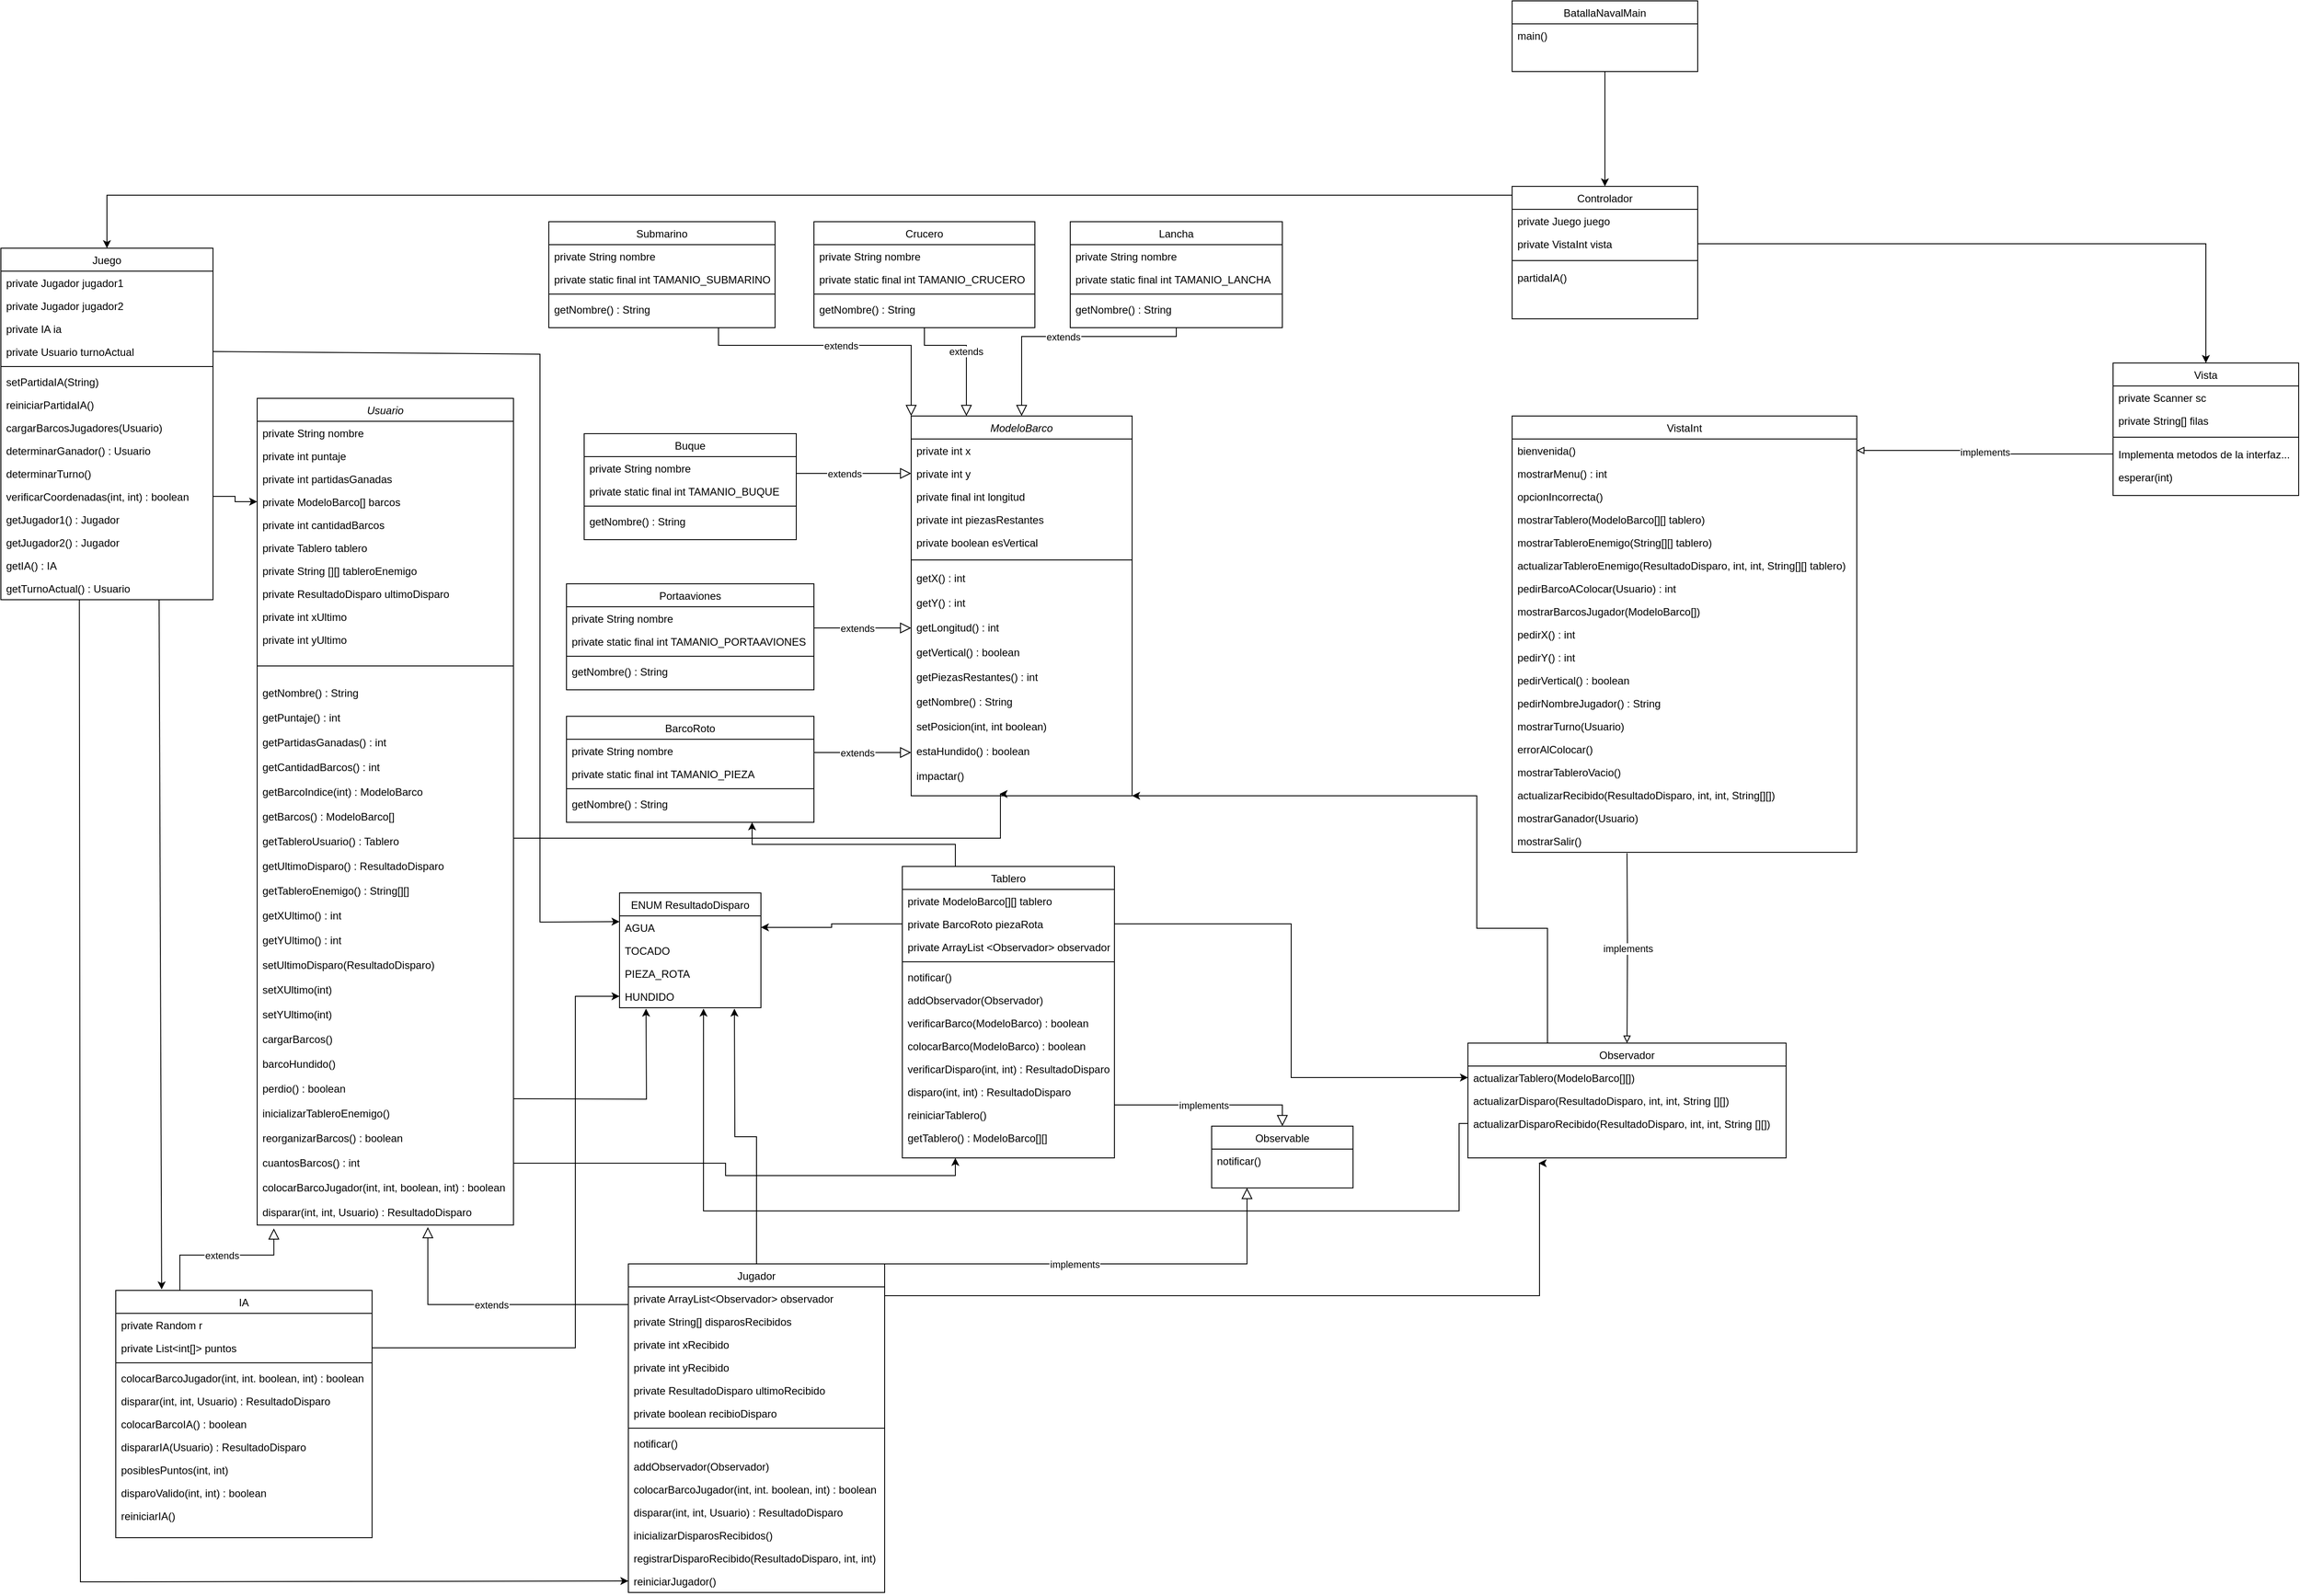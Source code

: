 <mxfile version="24.9.0">
  <diagram id="C5RBs43oDa-KdzZeNtuy" name="Page-1">
    <mxGraphModel dx="3604" dy="2672" grid="1" gridSize="10" guides="1" tooltips="1" connect="1" arrows="1" fold="1" page="1" pageScale="1" pageWidth="827" pageHeight="1169" math="0" shadow="0">
      <root>
        <mxCell id="WIyWlLk6GJQsqaUBKTNV-0" />
        <mxCell id="WIyWlLk6GJQsqaUBKTNV-1" parent="WIyWlLk6GJQsqaUBKTNV-0" />
        <mxCell id="zkfFHV4jXpPFQw0GAbJ--0" value="ModeloBarco" style="swimlane;fontStyle=2;align=center;verticalAlign=top;childLayout=stackLayout;horizontal=1;startSize=26;horizontalStack=0;resizeParent=1;resizeLast=0;collapsible=1;marginBottom=0;rounded=0;shadow=0;strokeWidth=1;" parent="WIyWlLk6GJQsqaUBKTNV-1" vertex="1">
          <mxGeometry x="410" y="10" width="250" height="430" as="geometry">
            <mxRectangle x="230" y="140" width="160" height="26" as="alternateBounds" />
          </mxGeometry>
        </mxCell>
        <mxCell id="zkfFHV4jXpPFQw0GAbJ--1" value="private int x" style="text;align=left;verticalAlign=top;spacingLeft=4;spacingRight=4;overflow=hidden;rotatable=0;points=[[0,0.5],[1,0.5]];portConstraint=eastwest;" parent="zkfFHV4jXpPFQw0GAbJ--0" vertex="1">
          <mxGeometry y="26" width="250" height="26" as="geometry" />
        </mxCell>
        <mxCell id="zkfFHV4jXpPFQw0GAbJ--2" value="private int y" style="text;align=left;verticalAlign=top;spacingLeft=4;spacingRight=4;overflow=hidden;rotatable=0;points=[[0,0.5],[1,0.5]];portConstraint=eastwest;rounded=0;shadow=0;html=0;" parent="zkfFHV4jXpPFQw0GAbJ--0" vertex="1">
          <mxGeometry y="52" width="250" height="26" as="geometry" />
        </mxCell>
        <mxCell id="zkfFHV4jXpPFQw0GAbJ--3" value="private final int longitud" style="text;align=left;verticalAlign=top;spacingLeft=4;spacingRight=4;overflow=hidden;rotatable=0;points=[[0,0.5],[1,0.5]];portConstraint=eastwest;rounded=0;shadow=0;html=0;" parent="zkfFHV4jXpPFQw0GAbJ--0" vertex="1">
          <mxGeometry y="78" width="250" height="26" as="geometry" />
        </mxCell>
        <mxCell id="CDM7iMGNca0mMvF4ytL8-1" value="private int piezasRestantes" style="text;align=left;verticalAlign=top;spacingLeft=4;spacingRight=4;overflow=hidden;rotatable=0;points=[[0,0.5],[1,0.5]];portConstraint=eastwest;rounded=0;shadow=0;html=0;" parent="zkfFHV4jXpPFQw0GAbJ--0" vertex="1">
          <mxGeometry y="104" width="250" height="26" as="geometry" />
        </mxCell>
        <mxCell id="CDM7iMGNca0mMvF4ytL8-2" value="private boolean esVertical" style="text;align=left;verticalAlign=top;spacingLeft=4;spacingRight=4;overflow=hidden;rotatable=0;points=[[0,0.5],[1,0.5]];portConstraint=eastwest;rounded=0;shadow=0;html=0;" parent="zkfFHV4jXpPFQw0GAbJ--0" vertex="1">
          <mxGeometry y="130" width="250" height="26" as="geometry" />
        </mxCell>
        <mxCell id="zkfFHV4jXpPFQw0GAbJ--4" value="" style="line;html=1;strokeWidth=1;align=left;verticalAlign=middle;spacingTop=-1;spacingLeft=3;spacingRight=3;rotatable=0;labelPosition=right;points=[];portConstraint=eastwest;" parent="zkfFHV4jXpPFQw0GAbJ--0" vertex="1">
          <mxGeometry y="156" width="250" height="14" as="geometry" />
        </mxCell>
        <mxCell id="zkfFHV4jXpPFQw0GAbJ--5" value="getX() : int" style="text;align=left;verticalAlign=top;spacingLeft=4;spacingRight=4;overflow=hidden;rotatable=0;points=[[0,0.5],[1,0.5]];portConstraint=eastwest;" parent="zkfFHV4jXpPFQw0GAbJ--0" vertex="1">
          <mxGeometry y="170" width="250" height="28" as="geometry" />
        </mxCell>
        <mxCell id="CDM7iMGNca0mMvF4ytL8-3" value="getY() : int" style="text;align=left;verticalAlign=top;spacingLeft=4;spacingRight=4;overflow=hidden;rotatable=0;points=[[0,0.5],[1,0.5]];portConstraint=eastwest;" parent="zkfFHV4jXpPFQw0GAbJ--0" vertex="1">
          <mxGeometry y="198" width="250" height="28" as="geometry" />
        </mxCell>
        <mxCell id="CDM7iMGNca0mMvF4ytL8-4" value="getLongitud() : int" style="text;align=left;verticalAlign=top;spacingLeft=4;spacingRight=4;overflow=hidden;rotatable=0;points=[[0,0.5],[1,0.5]];portConstraint=eastwest;" parent="zkfFHV4jXpPFQw0GAbJ--0" vertex="1">
          <mxGeometry y="226" width="250" height="28" as="geometry" />
        </mxCell>
        <mxCell id="CDM7iMGNca0mMvF4ytL8-5" value="getVertical() : boolean" style="text;align=left;verticalAlign=top;spacingLeft=4;spacingRight=4;overflow=hidden;rotatable=0;points=[[0,0.5],[1,0.5]];portConstraint=eastwest;" parent="zkfFHV4jXpPFQw0GAbJ--0" vertex="1">
          <mxGeometry y="254" width="250" height="28" as="geometry" />
        </mxCell>
        <mxCell id="CDM7iMGNca0mMvF4ytL8-6" value="getPiezasRestantes() : int" style="text;align=left;verticalAlign=top;spacingLeft=4;spacingRight=4;overflow=hidden;rotatable=0;points=[[0,0.5],[1,0.5]];portConstraint=eastwest;" parent="zkfFHV4jXpPFQw0GAbJ--0" vertex="1">
          <mxGeometry y="282" width="250" height="28" as="geometry" />
        </mxCell>
        <mxCell id="CDM7iMGNca0mMvF4ytL8-7" value="getNombre() : String" style="text;align=left;verticalAlign=top;spacingLeft=4;spacingRight=4;overflow=hidden;rotatable=0;points=[[0,0.5],[1,0.5]];portConstraint=eastwest;" parent="zkfFHV4jXpPFQw0GAbJ--0" vertex="1">
          <mxGeometry y="310" width="250" height="28" as="geometry" />
        </mxCell>
        <mxCell id="CDM7iMGNca0mMvF4ytL8-8" value="setPosicion(int, int boolean)" style="text;align=left;verticalAlign=top;spacingLeft=4;spacingRight=4;overflow=hidden;rotatable=0;points=[[0,0.5],[1,0.5]];portConstraint=eastwest;" parent="zkfFHV4jXpPFQw0GAbJ--0" vertex="1">
          <mxGeometry y="338" width="250" height="28" as="geometry" />
        </mxCell>
        <mxCell id="CDM7iMGNca0mMvF4ytL8-10" value="estaHundido() : boolean" style="text;align=left;verticalAlign=top;spacingLeft=4;spacingRight=4;overflow=hidden;rotatable=0;points=[[0,0.5],[1,0.5]];portConstraint=eastwest;" parent="zkfFHV4jXpPFQw0GAbJ--0" vertex="1">
          <mxGeometry y="366" width="250" height="28" as="geometry" />
        </mxCell>
        <mxCell id="CDM7iMGNca0mMvF4ytL8-11" value="impactar()" style="text;align=left;verticalAlign=top;spacingLeft=4;spacingRight=4;overflow=hidden;rotatable=0;points=[[0,0.5],[1,0.5]];portConstraint=eastwest;" parent="zkfFHV4jXpPFQw0GAbJ--0" vertex="1">
          <mxGeometry y="394" width="250" height="28" as="geometry" />
        </mxCell>
        <mxCell id="CDM7iMGNca0mMvF4ytL8-12" value="Lancha" style="swimlane;fontStyle=0;align=center;verticalAlign=top;childLayout=stackLayout;horizontal=1;startSize=26;horizontalStack=0;resizeParent=1;resizeLast=0;collapsible=1;marginBottom=0;rounded=0;shadow=0;strokeWidth=1;" parent="WIyWlLk6GJQsqaUBKTNV-1" vertex="1">
          <mxGeometry x="590" y="-210" width="240" height="120" as="geometry">
            <mxRectangle x="550" y="140" width="160" height="26" as="alternateBounds" />
          </mxGeometry>
        </mxCell>
        <mxCell id="CDM7iMGNca0mMvF4ytL8-13" value="private String nombre" style="text;align=left;verticalAlign=top;spacingLeft=4;spacingRight=4;overflow=hidden;rotatable=0;points=[[0,0.5],[1,0.5]];portConstraint=eastwest;" parent="CDM7iMGNca0mMvF4ytL8-12" vertex="1">
          <mxGeometry y="26" width="240" height="26" as="geometry" />
        </mxCell>
        <mxCell id="CDM7iMGNca0mMvF4ytL8-14" value="private static final int TAMANIO_LANCHA" style="text;align=left;verticalAlign=top;spacingLeft=4;spacingRight=4;overflow=hidden;rotatable=0;points=[[0,0.5],[1,0.5]];portConstraint=eastwest;rounded=0;shadow=0;html=0;" parent="CDM7iMGNca0mMvF4ytL8-12" vertex="1">
          <mxGeometry y="52" width="240" height="26" as="geometry" />
        </mxCell>
        <mxCell id="CDM7iMGNca0mMvF4ytL8-18" value="" style="line;html=1;strokeWidth=1;align=left;verticalAlign=middle;spacingTop=-1;spacingLeft=3;spacingRight=3;rotatable=0;labelPosition=right;points=[];portConstraint=eastwest;" parent="CDM7iMGNca0mMvF4ytL8-12" vertex="1">
          <mxGeometry y="78" width="240" height="8" as="geometry" />
        </mxCell>
        <mxCell id="CDM7iMGNca0mMvF4ytL8-19" value="getNombre() : String" style="text;align=left;verticalAlign=top;spacingLeft=4;spacingRight=4;overflow=hidden;rotatable=0;points=[[0,0.5],[1,0.5]];portConstraint=eastwest;" parent="CDM7iMGNca0mMvF4ytL8-12" vertex="1">
          <mxGeometry y="86" width="240" height="26" as="geometry" />
        </mxCell>
        <mxCell id="CDM7iMGNca0mMvF4ytL8-22" value="extends" style="endArrow=block;endSize=10;endFill=0;shadow=0;strokeWidth=1;rounded=0;curved=0;edgeStyle=elbowEdgeStyle;elbow=vertical;entryX=0.5;entryY=0;entryDx=0;entryDy=0;exitX=0.5;exitY=1;exitDx=0;exitDy=0;" parent="WIyWlLk6GJQsqaUBKTNV-1" source="CDM7iMGNca0mMvF4ytL8-12" target="zkfFHV4jXpPFQw0GAbJ--0" edge="1">
          <mxGeometry width="160" relative="1" as="geometry">
            <mxPoint x="1070" y="495" as="sourcePoint" />
            <mxPoint x="1182" y="308" as="targetPoint" />
            <Array as="points">
              <mxPoint x="620" y="-80" />
            </Array>
          </mxGeometry>
        </mxCell>
        <mxCell id="CDM7iMGNca0mMvF4ytL8-23" value="Crucero" style="swimlane;fontStyle=0;align=center;verticalAlign=top;childLayout=stackLayout;horizontal=1;startSize=26;horizontalStack=0;resizeParent=1;resizeLast=0;collapsible=1;marginBottom=0;rounded=0;shadow=0;strokeWidth=1;" parent="WIyWlLk6GJQsqaUBKTNV-1" vertex="1">
          <mxGeometry x="300" y="-210" width="250" height="120" as="geometry">
            <mxRectangle x="550" y="140" width="160" height="26" as="alternateBounds" />
          </mxGeometry>
        </mxCell>
        <mxCell id="CDM7iMGNca0mMvF4ytL8-24" value="private String nombre" style="text;align=left;verticalAlign=top;spacingLeft=4;spacingRight=4;overflow=hidden;rotatable=0;points=[[0,0.5],[1,0.5]];portConstraint=eastwest;" parent="CDM7iMGNca0mMvF4ytL8-23" vertex="1">
          <mxGeometry y="26" width="250" height="26" as="geometry" />
        </mxCell>
        <mxCell id="CDM7iMGNca0mMvF4ytL8-25" value="private static final int TAMANIO_CRUCERO" style="text;align=left;verticalAlign=top;spacingLeft=4;spacingRight=4;overflow=hidden;rotatable=0;points=[[0,0.5],[1,0.5]];portConstraint=eastwest;rounded=0;shadow=0;html=0;" parent="CDM7iMGNca0mMvF4ytL8-23" vertex="1">
          <mxGeometry y="52" width="250" height="26" as="geometry" />
        </mxCell>
        <mxCell id="CDM7iMGNca0mMvF4ytL8-26" value="" style="line;html=1;strokeWidth=1;align=left;verticalAlign=middle;spacingTop=-1;spacingLeft=3;spacingRight=3;rotatable=0;labelPosition=right;points=[];portConstraint=eastwest;" parent="CDM7iMGNca0mMvF4ytL8-23" vertex="1">
          <mxGeometry y="78" width="250" height="8" as="geometry" />
        </mxCell>
        <mxCell id="CDM7iMGNca0mMvF4ytL8-27" value="getNombre() : String" style="text;align=left;verticalAlign=top;spacingLeft=4;spacingRight=4;overflow=hidden;rotatable=0;points=[[0,0.5],[1,0.5]];portConstraint=eastwest;" parent="CDM7iMGNca0mMvF4ytL8-23" vertex="1">
          <mxGeometry y="86" width="250" height="26" as="geometry" />
        </mxCell>
        <mxCell id="CDM7iMGNca0mMvF4ytL8-28" value="Submarino" style="swimlane;fontStyle=0;align=center;verticalAlign=top;childLayout=stackLayout;horizontal=1;startSize=26;horizontalStack=0;resizeParent=1;resizeLast=0;collapsible=1;marginBottom=0;rounded=0;shadow=0;strokeWidth=1;" parent="WIyWlLk6GJQsqaUBKTNV-1" vertex="1">
          <mxGeometry y="-210" width="256" height="120" as="geometry">
            <mxRectangle x="550" y="140" width="160" height="26" as="alternateBounds" />
          </mxGeometry>
        </mxCell>
        <mxCell id="CDM7iMGNca0mMvF4ytL8-29" value="private String nombre" style="text;align=left;verticalAlign=top;spacingLeft=4;spacingRight=4;overflow=hidden;rotatable=0;points=[[0,0.5],[1,0.5]];portConstraint=eastwest;" parent="CDM7iMGNca0mMvF4ytL8-28" vertex="1">
          <mxGeometry y="26" width="256" height="26" as="geometry" />
        </mxCell>
        <mxCell id="CDM7iMGNca0mMvF4ytL8-30" value="private static final int TAMANIO_SUBMARINO" style="text;align=left;verticalAlign=top;spacingLeft=4;spacingRight=4;overflow=hidden;rotatable=0;points=[[0,0.5],[1,0.5]];portConstraint=eastwest;rounded=0;shadow=0;html=0;" parent="CDM7iMGNca0mMvF4ytL8-28" vertex="1">
          <mxGeometry y="52" width="256" height="26" as="geometry" />
        </mxCell>
        <mxCell id="CDM7iMGNca0mMvF4ytL8-31" value="" style="line;html=1;strokeWidth=1;align=left;verticalAlign=middle;spacingTop=-1;spacingLeft=3;spacingRight=3;rotatable=0;labelPosition=right;points=[];portConstraint=eastwest;" parent="CDM7iMGNca0mMvF4ytL8-28" vertex="1">
          <mxGeometry y="78" width="256" height="8" as="geometry" />
        </mxCell>
        <mxCell id="CDM7iMGNca0mMvF4ytL8-32" value="getNombre() : String" style="text;align=left;verticalAlign=top;spacingLeft=4;spacingRight=4;overflow=hidden;rotatable=0;points=[[0,0.5],[1,0.5]];portConstraint=eastwest;" parent="CDM7iMGNca0mMvF4ytL8-28" vertex="1">
          <mxGeometry y="86" width="256" height="26" as="geometry" />
        </mxCell>
        <mxCell id="CDM7iMGNca0mMvF4ytL8-33" value="Buque" style="swimlane;fontStyle=0;align=center;verticalAlign=top;childLayout=stackLayout;horizontal=1;startSize=26;horizontalStack=0;resizeParent=1;resizeLast=0;collapsible=1;marginBottom=0;rounded=0;shadow=0;strokeWidth=1;" parent="WIyWlLk6GJQsqaUBKTNV-1" vertex="1">
          <mxGeometry x="40" y="30" width="240" height="120" as="geometry">
            <mxRectangle x="550" y="140" width="160" height="26" as="alternateBounds" />
          </mxGeometry>
        </mxCell>
        <mxCell id="CDM7iMGNca0mMvF4ytL8-34" value="private String nombre" style="text;align=left;verticalAlign=top;spacingLeft=4;spacingRight=4;overflow=hidden;rotatable=0;points=[[0,0.5],[1,0.5]];portConstraint=eastwest;" parent="CDM7iMGNca0mMvF4ytL8-33" vertex="1">
          <mxGeometry y="26" width="240" height="26" as="geometry" />
        </mxCell>
        <mxCell id="CDM7iMGNca0mMvF4ytL8-35" value="private static final int TAMANIO_BUQUE" style="text;align=left;verticalAlign=top;spacingLeft=4;spacingRight=4;overflow=hidden;rotatable=0;points=[[0,0.5],[1,0.5]];portConstraint=eastwest;rounded=0;shadow=0;html=0;" parent="CDM7iMGNca0mMvF4ytL8-33" vertex="1">
          <mxGeometry y="52" width="240" height="26" as="geometry" />
        </mxCell>
        <mxCell id="CDM7iMGNca0mMvF4ytL8-36" value="" style="line;html=1;strokeWidth=1;align=left;verticalAlign=middle;spacingTop=-1;spacingLeft=3;spacingRight=3;rotatable=0;labelPosition=right;points=[];portConstraint=eastwest;" parent="CDM7iMGNca0mMvF4ytL8-33" vertex="1">
          <mxGeometry y="78" width="240" height="8" as="geometry" />
        </mxCell>
        <mxCell id="CDM7iMGNca0mMvF4ytL8-37" value="getNombre() : String" style="text;align=left;verticalAlign=top;spacingLeft=4;spacingRight=4;overflow=hidden;rotatable=0;points=[[0,0.5],[1,0.5]];portConstraint=eastwest;" parent="CDM7iMGNca0mMvF4ytL8-33" vertex="1">
          <mxGeometry y="86" width="240" height="26" as="geometry" />
        </mxCell>
        <mxCell id="CDM7iMGNca0mMvF4ytL8-38" value="Portaaviones" style="swimlane;fontStyle=0;align=center;verticalAlign=top;childLayout=stackLayout;horizontal=1;startSize=26;horizontalStack=0;resizeParent=1;resizeLast=0;collapsible=1;marginBottom=0;rounded=0;shadow=0;strokeWidth=1;" parent="WIyWlLk6GJQsqaUBKTNV-1" vertex="1">
          <mxGeometry x="20" y="200" width="280" height="120" as="geometry">
            <mxRectangle x="550" y="140" width="160" height="26" as="alternateBounds" />
          </mxGeometry>
        </mxCell>
        <mxCell id="CDM7iMGNca0mMvF4ytL8-39" value="private String nombre" style="text;align=left;verticalAlign=top;spacingLeft=4;spacingRight=4;overflow=hidden;rotatable=0;points=[[0,0.5],[1,0.5]];portConstraint=eastwest;" parent="CDM7iMGNca0mMvF4ytL8-38" vertex="1">
          <mxGeometry y="26" width="280" height="26" as="geometry" />
        </mxCell>
        <mxCell id="CDM7iMGNca0mMvF4ytL8-40" value="private static final int TAMANIO_PORTAAVIONES" style="text;align=left;verticalAlign=top;spacingLeft=4;spacingRight=4;overflow=hidden;rotatable=0;points=[[0,0.5],[1,0.5]];portConstraint=eastwest;rounded=0;shadow=0;html=0;" parent="CDM7iMGNca0mMvF4ytL8-38" vertex="1">
          <mxGeometry y="52" width="280" height="26" as="geometry" />
        </mxCell>
        <mxCell id="CDM7iMGNca0mMvF4ytL8-41" value="" style="line;html=1;strokeWidth=1;align=left;verticalAlign=middle;spacingTop=-1;spacingLeft=3;spacingRight=3;rotatable=0;labelPosition=right;points=[];portConstraint=eastwest;" parent="CDM7iMGNca0mMvF4ytL8-38" vertex="1">
          <mxGeometry y="78" width="280" height="8" as="geometry" />
        </mxCell>
        <mxCell id="CDM7iMGNca0mMvF4ytL8-42" value="getNombre() : String" style="text;align=left;verticalAlign=top;spacingLeft=4;spacingRight=4;overflow=hidden;rotatable=0;points=[[0,0.5],[1,0.5]];portConstraint=eastwest;" parent="CDM7iMGNca0mMvF4ytL8-38" vertex="1">
          <mxGeometry y="86" width="280" height="26" as="geometry" />
        </mxCell>
        <mxCell id="CDM7iMGNca0mMvF4ytL8-43" value="extends" style="endArrow=block;endSize=10;endFill=0;shadow=0;strokeWidth=1;rounded=0;curved=0;edgeStyle=elbowEdgeStyle;elbow=vertical;entryX=0.25;entryY=0;entryDx=0;entryDy=0;exitX=0.5;exitY=1;exitDx=0;exitDy=0;" parent="WIyWlLk6GJQsqaUBKTNV-1" source="CDM7iMGNca0mMvF4ytL8-23" target="zkfFHV4jXpPFQw0GAbJ--0" edge="1">
          <mxGeometry width="160" relative="1" as="geometry">
            <mxPoint x="710" y="-90" as="sourcePoint" />
            <mxPoint x="545" y="20" as="targetPoint" />
            <Array as="points">
              <mxPoint x="630" y="-70" />
            </Array>
          </mxGeometry>
        </mxCell>
        <mxCell id="CDM7iMGNca0mMvF4ytL8-44" value="extends" style="endArrow=block;endSize=10;endFill=0;shadow=0;strokeWidth=1;rounded=0;curved=0;edgeStyle=elbowEdgeStyle;elbow=vertical;entryX=0;entryY=0;entryDx=0;entryDy=0;exitX=0.75;exitY=1;exitDx=0;exitDy=0;" parent="WIyWlLk6GJQsqaUBKTNV-1" source="CDM7iMGNca0mMvF4ytL8-28" target="zkfFHV4jXpPFQw0GAbJ--0" edge="1">
          <mxGeometry width="160" relative="1" as="geometry">
            <mxPoint x="720" y="-80" as="sourcePoint" />
            <mxPoint x="555" y="30" as="targetPoint" />
            <Array as="points">
              <mxPoint x="300" y="-70" />
            </Array>
          </mxGeometry>
        </mxCell>
        <mxCell id="CDM7iMGNca0mMvF4ytL8-45" value="extends" style="endArrow=block;endSize=10;endFill=0;shadow=0;strokeWidth=1;rounded=0;curved=0;edgeStyle=elbowEdgeStyle;elbow=vertical;entryX=0;entryY=0.5;entryDx=0;entryDy=0;exitX=1;exitY=0.5;exitDx=0;exitDy=0;" parent="WIyWlLk6GJQsqaUBKTNV-1" source="CDM7iMGNca0mMvF4ytL8-35" target="zkfFHV4jXpPFQw0GAbJ--2" edge="1">
          <mxGeometry width="160" relative="1" as="geometry">
            <mxPoint x="190" y="70" as="sourcePoint" />
            <mxPoint x="390" y="114" as="targetPoint" />
            <Array as="points">
              <mxPoint x="220" y="75" />
            </Array>
          </mxGeometry>
        </mxCell>
        <mxCell id="CDM7iMGNca0mMvF4ytL8-46" value="extends" style="endArrow=block;endSize=10;endFill=0;shadow=0;strokeWidth=1;rounded=0;curved=0;edgeStyle=elbowEdgeStyle;elbow=vertical;entryX=0;entryY=0.5;entryDx=0;entryDy=0;exitX=1;exitY=0.5;exitDx=0;exitDy=0;" parent="WIyWlLk6GJQsqaUBKTNV-1" source="CDM7iMGNca0mMvF4ytL8-39" edge="1">
          <mxGeometry width="160" relative="1" as="geometry">
            <mxPoint x="260" y="270" as="sourcePoint" />
            <mxPoint x="410" y="250" as="targetPoint" />
            <Array as="points">
              <mxPoint x="220" y="250" />
            </Array>
          </mxGeometry>
        </mxCell>
        <mxCell id="CDM7iMGNca0mMvF4ytL8-83" style="edgeStyle=orthogonalEdgeStyle;rounded=0;orthogonalLoop=1;jettySize=auto;html=1;exitX=0.25;exitY=0;exitDx=0;exitDy=0;entryX=0.75;entryY=1;entryDx=0;entryDy=0;" parent="WIyWlLk6GJQsqaUBKTNV-1" source="CDM7iMGNca0mMvF4ytL8-47" target="CDM7iMGNca0mMvF4ytL8-56" edge="1">
          <mxGeometry relative="1" as="geometry" />
        </mxCell>
        <mxCell id="CDM7iMGNca0mMvF4ytL8-47" value="Tablero" style="swimlane;fontStyle=0;align=center;verticalAlign=top;childLayout=stackLayout;horizontal=1;startSize=26;horizontalStack=0;resizeParent=1;resizeLast=0;collapsible=1;marginBottom=0;rounded=0;shadow=0;strokeWidth=1;" parent="WIyWlLk6GJQsqaUBKTNV-1" vertex="1">
          <mxGeometry x="400" y="520" width="240" height="330" as="geometry">
            <mxRectangle x="550" y="140" width="160" height="26" as="alternateBounds" />
          </mxGeometry>
        </mxCell>
        <mxCell id="CDM7iMGNca0mMvF4ytL8-48" value="private ModeloBarco[][] tablero" style="text;align=left;verticalAlign=top;spacingLeft=4;spacingRight=4;overflow=hidden;rotatable=0;points=[[0,0.5],[1,0.5]];portConstraint=eastwest;" parent="CDM7iMGNca0mMvF4ytL8-47" vertex="1">
          <mxGeometry y="26" width="240" height="26" as="geometry" />
        </mxCell>
        <mxCell id="CDM7iMGNca0mMvF4ytL8-49" value="private BarcoRoto piezaRota" style="text;align=left;verticalAlign=top;spacingLeft=4;spacingRight=4;overflow=hidden;rotatable=0;points=[[0,0.5],[1,0.5]];portConstraint=eastwest;rounded=0;shadow=0;html=0;" parent="CDM7iMGNca0mMvF4ytL8-47" vertex="1">
          <mxGeometry y="52" width="240" height="26" as="geometry" />
        </mxCell>
        <mxCell id="CDM7iMGNca0mMvF4ytL8-50" value="private ArrayList &lt;Observador&gt; observador" style="text;align=left;verticalAlign=top;spacingLeft=4;spacingRight=4;overflow=hidden;rotatable=0;points=[[0,0.5],[1,0.5]];portConstraint=eastwest;rounded=0;shadow=0;html=0;" parent="CDM7iMGNca0mMvF4ytL8-47" vertex="1">
          <mxGeometry y="78" width="240" height="26" as="geometry" />
        </mxCell>
        <mxCell id="CDM7iMGNca0mMvF4ytL8-53" value="" style="line;html=1;strokeWidth=1;align=left;verticalAlign=middle;spacingTop=-1;spacingLeft=3;spacingRight=3;rotatable=0;labelPosition=right;points=[];portConstraint=eastwest;" parent="CDM7iMGNca0mMvF4ytL8-47" vertex="1">
          <mxGeometry y="104" width="240" height="8" as="geometry" />
        </mxCell>
        <mxCell id="CDM7iMGNca0mMvF4ytL8-54" value="notificar()" style="text;align=left;verticalAlign=top;spacingLeft=4;spacingRight=4;overflow=hidden;rotatable=0;points=[[0,0.5],[1,0.5]];portConstraint=eastwest;" parent="CDM7iMGNca0mMvF4ytL8-47" vertex="1">
          <mxGeometry y="112" width="240" height="26" as="geometry" />
        </mxCell>
        <mxCell id="CDM7iMGNca0mMvF4ytL8-55" value="addObservador(Observador)" style="text;align=left;verticalAlign=top;spacingLeft=4;spacingRight=4;overflow=hidden;rotatable=0;points=[[0,0.5],[1,0.5]];portConstraint=eastwest;" parent="CDM7iMGNca0mMvF4ytL8-47" vertex="1">
          <mxGeometry y="138" width="240" height="26" as="geometry" />
        </mxCell>
        <mxCell id="CDM7iMGNca0mMvF4ytL8-62" value="verificarBarco(ModeloBarco) : boolean" style="text;align=left;verticalAlign=top;spacingLeft=4;spacingRight=4;overflow=hidden;rotatable=0;points=[[0,0.5],[1,0.5]];portConstraint=eastwest;" parent="CDM7iMGNca0mMvF4ytL8-47" vertex="1">
          <mxGeometry y="164" width="240" height="26" as="geometry" />
        </mxCell>
        <mxCell id="CDM7iMGNca0mMvF4ytL8-63" value="colocarBarco(ModeloBarco) : boolean" style="text;align=left;verticalAlign=top;spacingLeft=4;spacingRight=4;overflow=hidden;rotatable=0;points=[[0,0.5],[1,0.5]];portConstraint=eastwest;" parent="CDM7iMGNca0mMvF4ytL8-47" vertex="1">
          <mxGeometry y="190" width="240" height="26" as="geometry" />
        </mxCell>
        <mxCell id="CDM7iMGNca0mMvF4ytL8-65" value="verificarDisparo(int, int) : ResultadoDisparo" style="text;align=left;verticalAlign=top;spacingLeft=4;spacingRight=4;overflow=hidden;rotatable=0;points=[[0,0.5],[1,0.5]];portConstraint=eastwest;" parent="CDM7iMGNca0mMvF4ytL8-47" vertex="1">
          <mxGeometry y="216" width="240" height="26" as="geometry" />
        </mxCell>
        <mxCell id="CDM7iMGNca0mMvF4ytL8-66" value="disparo(int, int) : ResultadoDisparo" style="text;align=left;verticalAlign=top;spacingLeft=4;spacingRight=4;overflow=hidden;rotatable=0;points=[[0,0.5],[1,0.5]];portConstraint=eastwest;" parent="CDM7iMGNca0mMvF4ytL8-47" vertex="1">
          <mxGeometry y="242" width="240" height="26" as="geometry" />
        </mxCell>
        <mxCell id="CDM7iMGNca0mMvF4ytL8-67" value="reiniciarTablero()" style="text;align=left;verticalAlign=top;spacingLeft=4;spacingRight=4;overflow=hidden;rotatable=0;points=[[0,0.5],[1,0.5]];portConstraint=eastwest;" parent="CDM7iMGNca0mMvF4ytL8-47" vertex="1">
          <mxGeometry y="268" width="240" height="26" as="geometry" />
        </mxCell>
        <mxCell id="CDM7iMGNca0mMvF4ytL8-68" value="getTablero() : ModeloBarco[][]" style="text;align=left;verticalAlign=top;spacingLeft=4;spacingRight=4;overflow=hidden;rotatable=0;points=[[0,0.5],[1,0.5]];portConstraint=eastwest;" parent="CDM7iMGNca0mMvF4ytL8-47" vertex="1">
          <mxGeometry y="294" width="240" height="26" as="geometry" />
        </mxCell>
        <mxCell id="CDM7iMGNca0mMvF4ytL8-56" value="BarcoRoto" style="swimlane;fontStyle=0;align=center;verticalAlign=top;childLayout=stackLayout;horizontal=1;startSize=26;horizontalStack=0;resizeParent=1;resizeLast=0;collapsible=1;marginBottom=0;rounded=0;shadow=0;strokeWidth=1;" parent="WIyWlLk6GJQsqaUBKTNV-1" vertex="1">
          <mxGeometry x="20" y="350" width="280" height="120" as="geometry">
            <mxRectangle x="550" y="140" width="160" height="26" as="alternateBounds" />
          </mxGeometry>
        </mxCell>
        <mxCell id="CDM7iMGNca0mMvF4ytL8-57" value="private String nombre" style="text;align=left;verticalAlign=top;spacingLeft=4;spacingRight=4;overflow=hidden;rotatable=0;points=[[0,0.5],[1,0.5]];portConstraint=eastwest;" parent="CDM7iMGNca0mMvF4ytL8-56" vertex="1">
          <mxGeometry y="26" width="280" height="26" as="geometry" />
        </mxCell>
        <mxCell id="CDM7iMGNca0mMvF4ytL8-58" value="private static final int TAMANIO_PIEZA" style="text;align=left;verticalAlign=top;spacingLeft=4;spacingRight=4;overflow=hidden;rotatable=0;points=[[0,0.5],[1,0.5]];portConstraint=eastwest;rounded=0;shadow=0;html=0;" parent="CDM7iMGNca0mMvF4ytL8-56" vertex="1">
          <mxGeometry y="52" width="280" height="26" as="geometry" />
        </mxCell>
        <mxCell id="CDM7iMGNca0mMvF4ytL8-59" value="" style="line;html=1;strokeWidth=1;align=left;verticalAlign=middle;spacingTop=-1;spacingLeft=3;spacingRight=3;rotatable=0;labelPosition=right;points=[];portConstraint=eastwest;" parent="CDM7iMGNca0mMvF4ytL8-56" vertex="1">
          <mxGeometry y="78" width="280" height="8" as="geometry" />
        </mxCell>
        <mxCell id="CDM7iMGNca0mMvF4ytL8-60" value="getNombre() : String" style="text;align=left;verticalAlign=top;spacingLeft=4;spacingRight=4;overflow=hidden;rotatable=0;points=[[0,0.5],[1,0.5]];portConstraint=eastwest;" parent="CDM7iMGNca0mMvF4ytL8-56" vertex="1">
          <mxGeometry y="86" width="280" height="26" as="geometry" />
        </mxCell>
        <mxCell id="CDM7iMGNca0mMvF4ytL8-61" value="extends" style="endArrow=block;endSize=10;endFill=0;shadow=0;strokeWidth=1;rounded=0;curved=0;edgeStyle=elbowEdgeStyle;elbow=vertical;entryX=0;entryY=0.5;entryDx=0;entryDy=0;exitX=1;exitY=0.5;exitDx=0;exitDy=0;" parent="WIyWlLk6GJQsqaUBKTNV-1" edge="1">
          <mxGeometry width="160" relative="1" as="geometry">
            <mxPoint x="300" y="380" as="sourcePoint" />
            <mxPoint x="410" y="391" as="targetPoint" />
            <Array as="points">
              <mxPoint x="220" y="391" />
            </Array>
          </mxGeometry>
        </mxCell>
        <mxCell id="CDM7iMGNca0mMvF4ytL8-69" value="ENUM ResultadoDisparo" style="swimlane;fontStyle=0;align=center;verticalAlign=top;childLayout=stackLayout;horizontal=1;startSize=26;horizontalStack=0;resizeParent=1;resizeLast=0;collapsible=1;marginBottom=0;rounded=0;shadow=0;strokeWidth=1;" parent="WIyWlLk6GJQsqaUBKTNV-1" vertex="1">
          <mxGeometry x="80" y="550" width="160" height="130" as="geometry">
            <mxRectangle x="340" y="380" width="170" height="26" as="alternateBounds" />
          </mxGeometry>
        </mxCell>
        <mxCell id="CDM7iMGNca0mMvF4ytL8-70" value="AGUA" style="text;align=left;verticalAlign=top;spacingLeft=4;spacingRight=4;overflow=hidden;rotatable=0;points=[[0,0.5],[1,0.5]];portConstraint=eastwest;" parent="CDM7iMGNca0mMvF4ytL8-69" vertex="1">
          <mxGeometry y="26" width="160" height="26" as="geometry" />
        </mxCell>
        <mxCell id="CDM7iMGNca0mMvF4ytL8-72" value="TOCADO" style="text;align=left;verticalAlign=top;spacingLeft=4;spacingRight=4;overflow=hidden;rotatable=0;points=[[0,0.5],[1,0.5]];portConstraint=eastwest;" parent="CDM7iMGNca0mMvF4ytL8-69" vertex="1">
          <mxGeometry y="52" width="160" height="26" as="geometry" />
        </mxCell>
        <mxCell id="CDM7iMGNca0mMvF4ytL8-73" value="PIEZA_ROTA" style="text;align=left;verticalAlign=top;spacingLeft=4;spacingRight=4;overflow=hidden;rotatable=0;points=[[0,0.5],[1,0.5]];portConstraint=eastwest;" parent="CDM7iMGNca0mMvF4ytL8-69" vertex="1">
          <mxGeometry y="78" width="160" height="26" as="geometry" />
        </mxCell>
        <mxCell id="CDM7iMGNca0mMvF4ytL8-74" value="HUNDIDO" style="text;align=left;verticalAlign=top;spacingLeft=4;spacingRight=4;overflow=hidden;rotatable=0;points=[[0,0.5],[1,0.5]];portConstraint=eastwest;" parent="CDM7iMGNca0mMvF4ytL8-69" vertex="1">
          <mxGeometry y="104" width="160" height="26" as="geometry" />
        </mxCell>
        <mxCell id="CDM7iMGNca0mMvF4ytL8-76" style="edgeStyle=orthogonalEdgeStyle;rounded=0;orthogonalLoop=1;jettySize=auto;html=1;exitX=0;exitY=0.5;exitDx=0;exitDy=0;entryX=1;entryY=0.5;entryDx=0;entryDy=0;" parent="WIyWlLk6GJQsqaUBKTNV-1" source="CDM7iMGNca0mMvF4ytL8-49" target="CDM7iMGNca0mMvF4ytL8-70" edge="1">
          <mxGeometry relative="1" as="geometry" />
        </mxCell>
        <mxCell id="CDM7iMGNca0mMvF4ytL8-77" value="Observable" style="swimlane;fontStyle=0;align=center;verticalAlign=top;childLayout=stackLayout;horizontal=1;startSize=26;horizontalStack=0;resizeParent=1;resizeLast=0;collapsible=1;marginBottom=0;rounded=0;shadow=0;strokeWidth=1;" parent="WIyWlLk6GJQsqaUBKTNV-1" vertex="1">
          <mxGeometry x="750" y="814" width="160" height="70" as="geometry">
            <mxRectangle x="340" y="380" width="170" height="26" as="alternateBounds" />
          </mxGeometry>
        </mxCell>
        <mxCell id="CDM7iMGNca0mMvF4ytL8-78" value="notificar()" style="text;align=left;verticalAlign=top;spacingLeft=4;spacingRight=4;overflow=hidden;rotatable=0;points=[[0,0.5],[1,0.5]];portConstraint=eastwest;" parent="CDM7iMGNca0mMvF4ytL8-77" vertex="1">
          <mxGeometry y="26" width="160" height="26" as="geometry" />
        </mxCell>
        <mxCell id="CDM7iMGNca0mMvF4ytL8-82" value="implements" style="endArrow=block;endSize=10;endFill=0;shadow=0;strokeWidth=1;rounded=0;curved=0;edgeStyle=elbowEdgeStyle;elbow=vertical;entryX=0.5;entryY=0;entryDx=0;entryDy=0;exitX=1;exitY=0.5;exitDx=0;exitDy=0;" parent="WIyWlLk6GJQsqaUBKTNV-1" source="CDM7iMGNca0mMvF4ytL8-67" target="CDM7iMGNca0mMvF4ytL8-77" edge="1">
          <mxGeometry width="160" relative="1" as="geometry">
            <mxPoint x="694" y="650" as="sourcePoint" />
            <mxPoint x="804" y="661" as="targetPoint" />
            <Array as="points">
              <mxPoint x="760" y="790" />
            </Array>
          </mxGeometry>
        </mxCell>
        <mxCell id="CDM7iMGNca0mMvF4ytL8-90" style="edgeStyle=orthogonalEdgeStyle;rounded=0;orthogonalLoop=1;jettySize=auto;html=1;exitX=0.25;exitY=0;exitDx=0;exitDy=0;entryX=1;entryY=1;entryDx=0;entryDy=0;" parent="WIyWlLk6GJQsqaUBKTNV-1" source="CDM7iMGNca0mMvF4ytL8-84" target="zkfFHV4jXpPFQw0GAbJ--0" edge="1">
          <mxGeometry relative="1" as="geometry">
            <mxPoint x="1160" y="600" as="sourcePoint" />
            <mxPoint x="740" y="440" as="targetPoint" />
            <Array as="points">
              <mxPoint x="1050" y="590" />
              <mxPoint x="1050" y="440" />
            </Array>
          </mxGeometry>
        </mxCell>
        <mxCell id="CDM7iMGNca0mMvF4ytL8-84" value="Observador" style="swimlane;fontStyle=0;align=center;verticalAlign=top;childLayout=stackLayout;horizontal=1;startSize=26;horizontalStack=0;resizeParent=1;resizeLast=0;collapsible=1;marginBottom=0;rounded=0;shadow=0;strokeWidth=1;" parent="WIyWlLk6GJQsqaUBKTNV-1" vertex="1">
          <mxGeometry x="1040" y="720" width="360" height="130" as="geometry">
            <mxRectangle x="340" y="380" width="170" height="26" as="alternateBounds" />
          </mxGeometry>
        </mxCell>
        <mxCell id="CDM7iMGNca0mMvF4ytL8-85" value="actualizarTablero(ModeloBarco[][])" style="text;align=left;verticalAlign=top;spacingLeft=4;spacingRight=4;overflow=hidden;rotatable=0;points=[[0,0.5],[1,0.5]];portConstraint=eastwest;" parent="CDM7iMGNca0mMvF4ytL8-84" vertex="1">
          <mxGeometry y="26" width="360" height="26" as="geometry" />
        </mxCell>
        <mxCell id="CDM7iMGNca0mMvF4ytL8-86" value="actualizarDisparo(ResultadoDisparo, int, int, String [][])" style="text;align=left;verticalAlign=top;spacingLeft=4;spacingRight=4;overflow=hidden;rotatable=0;points=[[0,0.5],[1,0.5]];portConstraint=eastwest;" parent="CDM7iMGNca0mMvF4ytL8-84" vertex="1">
          <mxGeometry y="52" width="360" height="26" as="geometry" />
        </mxCell>
        <mxCell id="CDM7iMGNca0mMvF4ytL8-87" value="actualizarDisparoRecibido(ResultadoDisparo, int, int, String [][])" style="text;align=left;verticalAlign=top;spacingLeft=4;spacingRight=4;overflow=hidden;rotatable=0;points=[[0,0.5],[1,0.5]];portConstraint=eastwest;" parent="CDM7iMGNca0mMvF4ytL8-84" vertex="1">
          <mxGeometry y="78" width="360" height="26" as="geometry" />
        </mxCell>
        <mxCell id="CDM7iMGNca0mMvF4ytL8-89" style="edgeStyle=orthogonalEdgeStyle;rounded=0;orthogonalLoop=1;jettySize=auto;html=1;exitX=1;exitY=0.5;exitDx=0;exitDy=0;entryX=0;entryY=0.5;entryDx=0;entryDy=0;" parent="WIyWlLk6GJQsqaUBKTNV-1" source="CDM7iMGNca0mMvF4ytL8-49" target="CDM7iMGNca0mMvF4ytL8-85" edge="1">
          <mxGeometry relative="1" as="geometry" />
        </mxCell>
        <mxCell id="CDM7iMGNca0mMvF4ytL8-91" style="edgeStyle=orthogonalEdgeStyle;rounded=0;orthogonalLoop=1;jettySize=auto;html=1;exitX=0;exitY=0.5;exitDx=0;exitDy=0;entryX=0.594;entryY=1.038;entryDx=0;entryDy=0;entryPerimeter=0;" parent="WIyWlLk6GJQsqaUBKTNV-1" source="CDM7iMGNca0mMvF4ytL8-87" target="CDM7iMGNca0mMvF4ytL8-74" edge="1">
          <mxGeometry relative="1" as="geometry">
            <Array as="points">
              <mxPoint x="1030" y="910" />
              <mxPoint x="175" y="910" />
            </Array>
          </mxGeometry>
        </mxCell>
        <mxCell id="CDM7iMGNca0mMvF4ytL8-92" value="Usuario" style="swimlane;fontStyle=2;align=center;verticalAlign=top;childLayout=stackLayout;horizontal=1;startSize=26;horizontalStack=0;resizeParent=1;resizeLast=0;collapsible=1;marginBottom=0;rounded=0;shadow=0;strokeWidth=1;" parent="WIyWlLk6GJQsqaUBKTNV-1" vertex="1">
          <mxGeometry x="-330" y="-10" width="290" height="936" as="geometry">
            <mxRectangle x="230" y="140" width="160" height="26" as="alternateBounds" />
          </mxGeometry>
        </mxCell>
        <mxCell id="CDM7iMGNca0mMvF4ytL8-93" value="private String nombre" style="text;align=left;verticalAlign=top;spacingLeft=4;spacingRight=4;overflow=hidden;rotatable=0;points=[[0,0.5],[1,0.5]];portConstraint=eastwest;" parent="CDM7iMGNca0mMvF4ytL8-92" vertex="1">
          <mxGeometry y="26" width="290" height="26" as="geometry" />
        </mxCell>
        <mxCell id="CDM7iMGNca0mMvF4ytL8-94" value="private int puntaje" style="text;align=left;verticalAlign=top;spacingLeft=4;spacingRight=4;overflow=hidden;rotatable=0;points=[[0,0.5],[1,0.5]];portConstraint=eastwest;rounded=0;shadow=0;html=0;" parent="CDM7iMGNca0mMvF4ytL8-92" vertex="1">
          <mxGeometry y="52" width="290" height="26" as="geometry" />
        </mxCell>
        <mxCell id="CDM7iMGNca0mMvF4ytL8-95" value="private int partidasGanadas" style="text;align=left;verticalAlign=top;spacingLeft=4;spacingRight=4;overflow=hidden;rotatable=0;points=[[0,0.5],[1,0.5]];portConstraint=eastwest;rounded=0;shadow=0;html=0;" parent="CDM7iMGNca0mMvF4ytL8-92" vertex="1">
          <mxGeometry y="78" width="290" height="26" as="geometry" />
        </mxCell>
        <mxCell id="CDM7iMGNca0mMvF4ytL8-96" value="private ModeloBarco[] barcos" style="text;align=left;verticalAlign=top;spacingLeft=4;spacingRight=4;overflow=hidden;rotatable=0;points=[[0,0.5],[1,0.5]];portConstraint=eastwest;rounded=0;shadow=0;html=0;" parent="CDM7iMGNca0mMvF4ytL8-92" vertex="1">
          <mxGeometry y="104" width="290" height="26" as="geometry" />
        </mxCell>
        <mxCell id="CDM7iMGNca0mMvF4ytL8-97" value="private int cantidadBarcos" style="text;align=left;verticalAlign=top;spacingLeft=4;spacingRight=4;overflow=hidden;rotatable=0;points=[[0,0.5],[1,0.5]];portConstraint=eastwest;rounded=0;shadow=0;html=0;" parent="CDM7iMGNca0mMvF4ytL8-92" vertex="1">
          <mxGeometry y="130" width="290" height="26" as="geometry" />
        </mxCell>
        <mxCell id="CDM7iMGNca0mMvF4ytL8-108" value="private Tablero tablero" style="text;align=left;verticalAlign=top;spacingLeft=4;spacingRight=4;overflow=hidden;rotatable=0;points=[[0,0.5],[1,0.5]];portConstraint=eastwest;rounded=0;shadow=0;html=0;" parent="CDM7iMGNca0mMvF4ytL8-92" vertex="1">
          <mxGeometry y="156" width="290" height="26" as="geometry" />
        </mxCell>
        <mxCell id="CDM7iMGNca0mMvF4ytL8-109" value="private String [][] tableroEnemigo" style="text;align=left;verticalAlign=top;spacingLeft=4;spacingRight=4;overflow=hidden;rotatable=0;points=[[0,0.5],[1,0.5]];portConstraint=eastwest;rounded=0;shadow=0;html=0;" parent="CDM7iMGNca0mMvF4ytL8-92" vertex="1">
          <mxGeometry y="182" width="290" height="26" as="geometry" />
        </mxCell>
        <mxCell id="CDM7iMGNca0mMvF4ytL8-110" value="private ResultadoDisparo ultimoDisparo" style="text;align=left;verticalAlign=top;spacingLeft=4;spacingRight=4;overflow=hidden;rotatable=0;points=[[0,0.5],[1,0.5]];portConstraint=eastwest;rounded=0;shadow=0;html=0;" parent="CDM7iMGNca0mMvF4ytL8-92" vertex="1">
          <mxGeometry y="208" width="290" height="26" as="geometry" />
        </mxCell>
        <mxCell id="CDM7iMGNca0mMvF4ytL8-111" value="private int xUltimo" style="text;align=left;verticalAlign=top;spacingLeft=4;spacingRight=4;overflow=hidden;rotatable=0;points=[[0,0.5],[1,0.5]];portConstraint=eastwest;rounded=0;shadow=0;html=0;" parent="CDM7iMGNca0mMvF4ytL8-92" vertex="1">
          <mxGeometry y="234" width="290" height="26" as="geometry" />
        </mxCell>
        <mxCell id="CDM7iMGNca0mMvF4ytL8-112" value="private int yUltimo" style="text;align=left;verticalAlign=top;spacingLeft=4;spacingRight=4;overflow=hidden;rotatable=0;points=[[0,0.5],[1,0.5]];portConstraint=eastwest;rounded=0;shadow=0;html=0;" parent="CDM7iMGNca0mMvF4ytL8-92" vertex="1">
          <mxGeometry y="260" width="290" height="26" as="geometry" />
        </mxCell>
        <mxCell id="CDM7iMGNca0mMvF4ytL8-98" value="" style="line;html=1;strokeWidth=1;align=left;verticalAlign=middle;spacingTop=-1;spacingLeft=3;spacingRight=3;rotatable=0;labelPosition=right;points=[];portConstraint=eastwest;" parent="CDM7iMGNca0mMvF4ytL8-92" vertex="1">
          <mxGeometry y="286" width="290" height="34" as="geometry" />
        </mxCell>
        <mxCell id="CDM7iMGNca0mMvF4ytL8-99" value="getNombre() : String" style="text;align=left;verticalAlign=top;spacingLeft=4;spacingRight=4;overflow=hidden;rotatable=0;points=[[0,0.5],[1,0.5]];portConstraint=eastwest;" parent="CDM7iMGNca0mMvF4ytL8-92" vertex="1">
          <mxGeometry y="320" width="290" height="28" as="geometry" />
        </mxCell>
        <mxCell id="CDM7iMGNca0mMvF4ytL8-100" value="getPuntaje() : int" style="text;align=left;verticalAlign=top;spacingLeft=4;spacingRight=4;overflow=hidden;rotatable=0;points=[[0,0.5],[1,0.5]];portConstraint=eastwest;" parent="CDM7iMGNca0mMvF4ytL8-92" vertex="1">
          <mxGeometry y="348" width="290" height="28" as="geometry" />
        </mxCell>
        <mxCell id="CDM7iMGNca0mMvF4ytL8-101" value="getPartidasGanadas() : int" style="text;align=left;verticalAlign=top;spacingLeft=4;spacingRight=4;overflow=hidden;rotatable=0;points=[[0,0.5],[1,0.5]];portConstraint=eastwest;" parent="CDM7iMGNca0mMvF4ytL8-92" vertex="1">
          <mxGeometry y="376" width="290" height="28" as="geometry" />
        </mxCell>
        <mxCell id="CDM7iMGNca0mMvF4ytL8-102" value="getCantidadBarcos() : int" style="text;align=left;verticalAlign=top;spacingLeft=4;spacingRight=4;overflow=hidden;rotatable=0;points=[[0,0.5],[1,0.5]];portConstraint=eastwest;" parent="CDM7iMGNca0mMvF4ytL8-92" vertex="1">
          <mxGeometry y="404" width="290" height="28" as="geometry" />
        </mxCell>
        <mxCell id="CDM7iMGNca0mMvF4ytL8-103" value="getBarcoIndice(int) : ModeloBarco" style="text;align=left;verticalAlign=top;spacingLeft=4;spacingRight=4;overflow=hidden;rotatable=0;points=[[0,0.5],[1,0.5]];portConstraint=eastwest;" parent="CDM7iMGNca0mMvF4ytL8-92" vertex="1">
          <mxGeometry y="432" width="290" height="28" as="geometry" />
        </mxCell>
        <mxCell id="CDM7iMGNca0mMvF4ytL8-104" value="getBarcos() : ModeloBarco[]" style="text;align=left;verticalAlign=top;spacingLeft=4;spacingRight=4;overflow=hidden;rotatable=0;points=[[0,0.5],[1,0.5]];portConstraint=eastwest;" parent="CDM7iMGNca0mMvF4ytL8-92" vertex="1">
          <mxGeometry y="460" width="290" height="28" as="geometry" />
        </mxCell>
        <mxCell id="CDM7iMGNca0mMvF4ytL8-150" style="edgeStyle=orthogonalEdgeStyle;rounded=0;orthogonalLoop=1;jettySize=auto;html=1;exitX=1;exitY=0.5;exitDx=0;exitDy=0;" parent="CDM7iMGNca0mMvF4ytL8-92" edge="1">
          <mxGeometry relative="1" as="geometry">
            <mxPoint x="840" y="448.0" as="targetPoint" />
            <Array as="points">
              <mxPoint x="290" y="498" />
              <mxPoint x="841" y="498" />
            </Array>
            <mxPoint x="290" y="510" as="sourcePoint" />
          </mxGeometry>
        </mxCell>
        <mxCell id="CDM7iMGNca0mMvF4ytL8-105" value="getTableroUsuario() : Tablero" style="text;align=left;verticalAlign=top;spacingLeft=4;spacingRight=4;overflow=hidden;rotatable=0;points=[[0,0.5],[1,0.5]];portConstraint=eastwest;" parent="CDM7iMGNca0mMvF4ytL8-92" vertex="1">
          <mxGeometry y="488" width="290" height="28" as="geometry" />
        </mxCell>
        <mxCell id="CDM7iMGNca0mMvF4ytL8-106" value="getUltimoDisparo() : ResultadoDisparo" style="text;align=left;verticalAlign=top;spacingLeft=4;spacingRight=4;overflow=hidden;rotatable=0;points=[[0,0.5],[1,0.5]];portConstraint=eastwest;" parent="CDM7iMGNca0mMvF4ytL8-92" vertex="1">
          <mxGeometry y="516" width="290" height="28" as="geometry" />
        </mxCell>
        <mxCell id="CDM7iMGNca0mMvF4ytL8-107" value="getTableroEnemigo() : String[][]" style="text;align=left;verticalAlign=top;spacingLeft=4;spacingRight=4;overflow=hidden;rotatable=0;points=[[0,0.5],[1,0.5]];portConstraint=eastwest;" parent="CDM7iMGNca0mMvF4ytL8-92" vertex="1">
          <mxGeometry y="544" width="290" height="28" as="geometry" />
        </mxCell>
        <mxCell id="CDM7iMGNca0mMvF4ytL8-113" value="getXUltimo() : int" style="text;align=left;verticalAlign=top;spacingLeft=4;spacingRight=4;overflow=hidden;rotatable=0;points=[[0,0.5],[1,0.5]];portConstraint=eastwest;" parent="CDM7iMGNca0mMvF4ytL8-92" vertex="1">
          <mxGeometry y="572" width="290" height="28" as="geometry" />
        </mxCell>
        <mxCell id="CDM7iMGNca0mMvF4ytL8-114" value="getYUltimo() : int" style="text;align=left;verticalAlign=top;spacingLeft=4;spacingRight=4;overflow=hidden;rotatable=0;points=[[0,0.5],[1,0.5]];portConstraint=eastwest;" parent="CDM7iMGNca0mMvF4ytL8-92" vertex="1">
          <mxGeometry y="600" width="290" height="28" as="geometry" />
        </mxCell>
        <mxCell id="CDM7iMGNca0mMvF4ytL8-115" value="setUltimoDisparo(ResultadoDisparo)" style="text;align=left;verticalAlign=top;spacingLeft=4;spacingRight=4;overflow=hidden;rotatable=0;points=[[0,0.5],[1,0.5]];portConstraint=eastwest;" parent="CDM7iMGNca0mMvF4ytL8-92" vertex="1">
          <mxGeometry y="628" width="290" height="28" as="geometry" />
        </mxCell>
        <mxCell id="CDM7iMGNca0mMvF4ytL8-116" value="setXUltimo(int)" style="text;align=left;verticalAlign=top;spacingLeft=4;spacingRight=4;overflow=hidden;rotatable=0;points=[[0,0.5],[1,0.5]];portConstraint=eastwest;" parent="CDM7iMGNca0mMvF4ytL8-92" vertex="1">
          <mxGeometry y="656" width="290" height="28" as="geometry" />
        </mxCell>
        <mxCell id="CDM7iMGNca0mMvF4ytL8-117" value="setYUltimo(int)" style="text;align=left;verticalAlign=top;spacingLeft=4;spacingRight=4;overflow=hidden;rotatable=0;points=[[0,0.5],[1,0.5]];portConstraint=eastwest;" parent="CDM7iMGNca0mMvF4ytL8-92" vertex="1">
          <mxGeometry y="684" width="290" height="28" as="geometry" />
        </mxCell>
        <mxCell id="CDM7iMGNca0mMvF4ytL8-118" value="cargarBarcos()" style="text;align=left;verticalAlign=top;spacingLeft=4;spacingRight=4;overflow=hidden;rotatable=0;points=[[0,0.5],[1,0.5]];portConstraint=eastwest;" parent="CDM7iMGNca0mMvF4ytL8-92" vertex="1">
          <mxGeometry y="712" width="290" height="28" as="geometry" />
        </mxCell>
        <mxCell id="CDM7iMGNca0mMvF4ytL8-120" value="barcoHundido()" style="text;align=left;verticalAlign=top;spacingLeft=4;spacingRight=4;overflow=hidden;rotatable=0;points=[[0,0.5],[1,0.5]];portConstraint=eastwest;" parent="CDM7iMGNca0mMvF4ytL8-92" vertex="1">
          <mxGeometry y="740" width="290" height="28" as="geometry" />
        </mxCell>
        <mxCell id="CDM7iMGNca0mMvF4ytL8-127" style="edgeStyle=orthogonalEdgeStyle;rounded=0;orthogonalLoop=1;jettySize=auto;html=1;exitX=1;exitY=0.5;exitDx=0;exitDy=0;" parent="CDM7iMGNca0mMvF4ytL8-92" edge="1">
          <mxGeometry relative="1" as="geometry">
            <mxPoint x="440" y="691" as="targetPoint" />
            <mxPoint x="290" y="793" as="sourcePoint" />
          </mxGeometry>
        </mxCell>
        <mxCell id="CDM7iMGNca0mMvF4ytL8-121" value="perdio() : boolean" style="text;align=left;verticalAlign=top;spacingLeft=4;spacingRight=4;overflow=hidden;rotatable=0;points=[[0,0.5],[1,0.5]];portConstraint=eastwest;" parent="CDM7iMGNca0mMvF4ytL8-92" vertex="1">
          <mxGeometry y="768" width="290" height="28" as="geometry" />
        </mxCell>
        <mxCell id="CDM7iMGNca0mMvF4ytL8-122" value="inicializarTableroEnemigo()" style="text;align=left;verticalAlign=top;spacingLeft=4;spacingRight=4;overflow=hidden;rotatable=0;points=[[0,0.5],[1,0.5]];portConstraint=eastwest;" parent="CDM7iMGNca0mMvF4ytL8-92" vertex="1">
          <mxGeometry y="796" width="290" height="28" as="geometry" />
        </mxCell>
        <mxCell id="CDM7iMGNca0mMvF4ytL8-123" value="reorganizarBarcos() : boolean" style="text;align=left;verticalAlign=top;spacingLeft=4;spacingRight=4;overflow=hidden;rotatable=0;points=[[0,0.5],[1,0.5]];portConstraint=eastwest;" parent="CDM7iMGNca0mMvF4ytL8-92" vertex="1">
          <mxGeometry y="824" width="290" height="28" as="geometry" />
        </mxCell>
        <mxCell id="CDM7iMGNca0mMvF4ytL8-124" value="cuantosBarcos() : int" style="text;align=left;verticalAlign=top;spacingLeft=4;spacingRight=4;overflow=hidden;rotatable=0;points=[[0,0.5],[1,0.5]];portConstraint=eastwest;" parent="CDM7iMGNca0mMvF4ytL8-92" vertex="1">
          <mxGeometry y="852" width="290" height="28" as="geometry" />
        </mxCell>
        <mxCell id="CDM7iMGNca0mMvF4ytL8-125" value="colocarBarcoJugador(int, int, boolean, int) : boolean" style="text;align=left;verticalAlign=top;spacingLeft=4;spacingRight=4;overflow=hidden;rotatable=0;points=[[0,0.5],[1,0.5]];portConstraint=eastwest;" parent="CDM7iMGNca0mMvF4ytL8-92" vertex="1">
          <mxGeometry y="880" width="290" height="28" as="geometry" />
        </mxCell>
        <mxCell id="CDM7iMGNca0mMvF4ytL8-126" value="disparar(int, int, Usuario) : ResultadoDisparo" style="text;align=left;verticalAlign=top;spacingLeft=4;spacingRight=4;overflow=hidden;rotatable=0;points=[[0,0.5],[1,0.5]];portConstraint=eastwest;" parent="CDM7iMGNca0mMvF4ytL8-92" vertex="1">
          <mxGeometry y="908" width="290" height="28" as="geometry" />
        </mxCell>
        <mxCell id="CDM7iMGNca0mMvF4ytL8-128" style="edgeStyle=orthogonalEdgeStyle;rounded=0;orthogonalLoop=1;jettySize=auto;html=1;exitX=1;exitY=0.5;exitDx=0;exitDy=0;entryX=0.25;entryY=1;entryDx=0;entryDy=0;" parent="WIyWlLk6GJQsqaUBKTNV-1" source="CDM7iMGNca0mMvF4ytL8-124" target="CDM7iMGNca0mMvF4ytL8-47" edge="1">
          <mxGeometry relative="1" as="geometry">
            <Array as="points">
              <mxPoint x="200" y="856" />
              <mxPoint x="200" y="870" />
              <mxPoint x="460" y="870" />
            </Array>
          </mxGeometry>
        </mxCell>
        <mxCell id="CDM7iMGNca0mMvF4ytL8-145" style="edgeStyle=orthogonalEdgeStyle;rounded=0;orthogonalLoop=1;jettySize=auto;html=1;exitX=0.5;exitY=0;exitDx=0;exitDy=0;" parent="WIyWlLk6GJQsqaUBKTNV-1" source="CDM7iMGNca0mMvF4ytL8-129" edge="1">
          <mxGeometry relative="1" as="geometry">
            <mxPoint x="210" y="681" as="targetPoint" />
            <mxPoint x="270" y="941" as="sourcePoint" />
          </mxGeometry>
        </mxCell>
        <mxCell id="CDM7iMGNca0mMvF4ytL8-129" value="Jugador" style="swimlane;fontStyle=0;align=center;verticalAlign=top;childLayout=stackLayout;horizontal=1;startSize=26;horizontalStack=0;resizeParent=1;resizeLast=0;collapsible=1;marginBottom=0;rounded=0;shadow=0;strokeWidth=1;" parent="WIyWlLk6GJQsqaUBKTNV-1" vertex="1">
          <mxGeometry x="90" y="970" width="290" height="372" as="geometry">
            <mxRectangle x="550" y="140" width="160" height="26" as="alternateBounds" />
          </mxGeometry>
        </mxCell>
        <mxCell id="CDM7iMGNca0mMvF4ytL8-130" value="private ArrayList&lt;Observador&gt; observador" style="text;align=left;verticalAlign=top;spacingLeft=4;spacingRight=4;overflow=hidden;rotatable=0;points=[[0,0.5],[1,0.5]];portConstraint=eastwest;" parent="CDM7iMGNca0mMvF4ytL8-129" vertex="1">
          <mxGeometry y="26" width="290" height="26" as="geometry" />
        </mxCell>
        <mxCell id="CDM7iMGNca0mMvF4ytL8-131" value="private String[] disparosRecibidos" style="text;align=left;verticalAlign=top;spacingLeft=4;spacingRight=4;overflow=hidden;rotatable=0;points=[[0,0.5],[1,0.5]];portConstraint=eastwest;rounded=0;shadow=0;html=0;" parent="CDM7iMGNca0mMvF4ytL8-129" vertex="1">
          <mxGeometry y="52" width="290" height="26" as="geometry" />
        </mxCell>
        <mxCell id="CDM7iMGNca0mMvF4ytL8-132" value="private int xRecibido" style="text;align=left;verticalAlign=top;spacingLeft=4;spacingRight=4;overflow=hidden;rotatable=0;points=[[0,0.5],[1,0.5]];portConstraint=eastwest;rounded=0;shadow=0;html=0;" parent="CDM7iMGNca0mMvF4ytL8-129" vertex="1">
          <mxGeometry y="78" width="290" height="26" as="geometry" />
        </mxCell>
        <mxCell id="CDM7iMGNca0mMvF4ytL8-148" style="edgeStyle=orthogonalEdgeStyle;rounded=0;orthogonalLoop=1;jettySize=auto;html=1;exitX=1;exitY=0.5;exitDx=0;exitDy=0;" parent="CDM7iMGNca0mMvF4ytL8-129" edge="1">
          <mxGeometry relative="1" as="geometry">
            <mxPoint x="1030" y="-114" as="targetPoint" />
            <mxPoint x="290" y="103" as="sourcePoint" />
            <Array as="points">
              <mxPoint x="290" y="36" />
              <mxPoint x="1031" y="36" />
              <mxPoint x="1031" y="-114" />
            </Array>
          </mxGeometry>
        </mxCell>
        <mxCell id="CDM7iMGNca0mMvF4ytL8-142" value="private int yRecibido" style="text;align=left;verticalAlign=top;spacingLeft=4;spacingRight=4;overflow=hidden;rotatable=0;points=[[0,0.5],[1,0.5]];portConstraint=eastwest;rounded=0;shadow=0;html=0;" parent="CDM7iMGNca0mMvF4ytL8-129" vertex="1">
          <mxGeometry y="104" width="290" height="26" as="geometry" />
        </mxCell>
        <mxCell id="CDM7iMGNca0mMvF4ytL8-143" value="private ResultadoDisparo ultimoRecibido" style="text;align=left;verticalAlign=top;spacingLeft=4;spacingRight=4;overflow=hidden;rotatable=0;points=[[0,0.5],[1,0.5]];portConstraint=eastwest;rounded=0;shadow=0;html=0;" parent="CDM7iMGNca0mMvF4ytL8-129" vertex="1">
          <mxGeometry y="130" width="290" height="26" as="geometry" />
        </mxCell>
        <mxCell id="CDM7iMGNca0mMvF4ytL8-144" value="private boolean recibioDisparo" style="text;align=left;verticalAlign=top;spacingLeft=4;spacingRight=4;overflow=hidden;rotatable=0;points=[[0,0.5],[1,0.5]];portConstraint=eastwest;rounded=0;shadow=0;html=0;" parent="CDM7iMGNca0mMvF4ytL8-129" vertex="1">
          <mxGeometry y="156" width="290" height="26" as="geometry" />
        </mxCell>
        <mxCell id="CDM7iMGNca0mMvF4ytL8-133" value="" style="line;html=1;strokeWidth=1;align=left;verticalAlign=middle;spacingTop=-1;spacingLeft=3;spacingRight=3;rotatable=0;labelPosition=right;points=[];portConstraint=eastwest;" parent="CDM7iMGNca0mMvF4ytL8-129" vertex="1">
          <mxGeometry y="182" width="290" height="8" as="geometry" />
        </mxCell>
        <mxCell id="CDM7iMGNca0mMvF4ytL8-134" value="notificar()" style="text;align=left;verticalAlign=top;spacingLeft=4;spacingRight=4;overflow=hidden;rotatable=0;points=[[0,0.5],[1,0.5]];portConstraint=eastwest;" parent="CDM7iMGNca0mMvF4ytL8-129" vertex="1">
          <mxGeometry y="190" width="290" height="26" as="geometry" />
        </mxCell>
        <mxCell id="CDM7iMGNca0mMvF4ytL8-135" value="addObservador(Observador)" style="text;align=left;verticalAlign=top;spacingLeft=4;spacingRight=4;overflow=hidden;rotatable=0;points=[[0,0.5],[1,0.5]];portConstraint=eastwest;" parent="CDM7iMGNca0mMvF4ytL8-129" vertex="1">
          <mxGeometry y="216" width="290" height="26" as="geometry" />
        </mxCell>
        <mxCell id="CDM7iMGNca0mMvF4ytL8-136" value="colocarBarcoJugador(int, int. boolean, int) : boolean" style="text;align=left;verticalAlign=top;spacingLeft=4;spacingRight=4;overflow=hidden;rotatable=0;points=[[0,0.5],[1,0.5]];portConstraint=eastwest;" parent="CDM7iMGNca0mMvF4ytL8-129" vertex="1">
          <mxGeometry y="242" width="290" height="26" as="geometry" />
        </mxCell>
        <mxCell id="CDM7iMGNca0mMvF4ytL8-137" value="disparar(int, int, Usuario) : ResultadoDisparo" style="text;align=left;verticalAlign=top;spacingLeft=4;spacingRight=4;overflow=hidden;rotatable=0;points=[[0,0.5],[1,0.5]];portConstraint=eastwest;" parent="CDM7iMGNca0mMvF4ytL8-129" vertex="1">
          <mxGeometry y="268" width="290" height="26" as="geometry" />
        </mxCell>
        <mxCell id="CDM7iMGNca0mMvF4ytL8-138" value="inicializarDisparosRecibidos()" style="text;align=left;verticalAlign=top;spacingLeft=4;spacingRight=4;overflow=hidden;rotatable=0;points=[[0,0.5],[1,0.5]];portConstraint=eastwest;" parent="CDM7iMGNca0mMvF4ytL8-129" vertex="1">
          <mxGeometry y="294" width="290" height="26" as="geometry" />
        </mxCell>
        <mxCell id="CDM7iMGNca0mMvF4ytL8-139" value="registrarDisparoRecibido(ResultadoDisparo, int, int)" style="text;align=left;verticalAlign=top;spacingLeft=4;spacingRight=4;overflow=hidden;rotatable=0;points=[[0,0.5],[1,0.5]];portConstraint=eastwest;" parent="CDM7iMGNca0mMvF4ytL8-129" vertex="1">
          <mxGeometry y="320" width="290" height="26" as="geometry" />
        </mxCell>
        <mxCell id="CDM7iMGNca0mMvF4ytL8-140" value="reiniciarJugador()" style="text;align=left;verticalAlign=top;spacingLeft=4;spacingRight=4;overflow=hidden;rotatable=0;points=[[0,0.5],[1,0.5]];portConstraint=eastwest;" parent="CDM7iMGNca0mMvF4ytL8-129" vertex="1">
          <mxGeometry y="346" width="290" height="26" as="geometry" />
        </mxCell>
        <mxCell id="CDM7iMGNca0mMvF4ytL8-146" value="extends" style="endArrow=block;endSize=10;endFill=0;shadow=0;strokeWidth=1;rounded=0;curved=0;edgeStyle=elbowEdgeStyle;elbow=vertical;entryX=0.666;entryY=1.087;entryDx=0;entryDy=0;exitX=0;exitY=0.5;exitDx=0;exitDy=0;entryPerimeter=0;" parent="WIyWlLk6GJQsqaUBKTNV-1" target="CDM7iMGNca0mMvF4ytL8-126" edge="1">
          <mxGeometry width="160" relative="1" as="geometry">
            <mxPoint x="90" y="1011" as="sourcePoint" />
            <mxPoint x="-135.41" y="946.004" as="targetPoint" />
            <Array as="points">
              <mxPoint x="-62" y="1016" />
            </Array>
          </mxGeometry>
        </mxCell>
        <mxCell id="CDM7iMGNca0mMvF4ytL8-147" value="implements" style="endArrow=block;endSize=10;endFill=0;shadow=0;strokeWidth=1;rounded=0;curved=0;edgeStyle=elbowEdgeStyle;elbow=vertical;entryX=0.25;entryY=1;entryDx=0;entryDy=0;exitX=1;exitY=0.5;exitDx=0;exitDy=0;" parent="WIyWlLk6GJQsqaUBKTNV-1" source="CDM7iMGNca0mMvF4ytL8-131" target="CDM7iMGNca0mMvF4ytL8-77" edge="1">
          <mxGeometry width="160" relative="1" as="geometry">
            <mxPoint x="380" y="1031" as="sourcePoint" />
            <mxPoint x="570" y="1044" as="targetPoint" />
            <Array as="points">
              <mxPoint x="560" y="970" />
            </Array>
          </mxGeometry>
        </mxCell>
        <mxCell id="CDM7iMGNca0mMvF4ytL8-151" value="IA" style="swimlane;fontStyle=0;align=center;verticalAlign=top;childLayout=stackLayout;horizontal=1;startSize=26;horizontalStack=0;resizeParent=1;resizeLast=0;collapsible=1;marginBottom=0;rounded=0;shadow=0;strokeWidth=1;" parent="WIyWlLk6GJQsqaUBKTNV-1" vertex="1">
          <mxGeometry x="-490" y="1000" width="290" height="280" as="geometry">
            <mxRectangle x="550" y="140" width="160" height="26" as="alternateBounds" />
          </mxGeometry>
        </mxCell>
        <mxCell id="CDM7iMGNca0mMvF4ytL8-152" value="private Random r" style="text;align=left;verticalAlign=top;spacingLeft=4;spacingRight=4;overflow=hidden;rotatable=0;points=[[0,0.5],[1,0.5]];portConstraint=eastwest;" parent="CDM7iMGNca0mMvF4ytL8-151" vertex="1">
          <mxGeometry y="26" width="290" height="26" as="geometry" />
        </mxCell>
        <mxCell id="CDM7iMGNca0mMvF4ytL8-153" value="private List&lt;int[]&gt; puntos" style="text;align=left;verticalAlign=top;spacingLeft=4;spacingRight=4;overflow=hidden;rotatable=0;points=[[0,0.5],[1,0.5]];portConstraint=eastwest;rounded=0;shadow=0;html=0;" parent="CDM7iMGNca0mMvF4ytL8-151" vertex="1">
          <mxGeometry y="52" width="290" height="26" as="geometry" />
        </mxCell>
        <mxCell id="CDM7iMGNca0mMvF4ytL8-159" value="" style="line;html=1;strokeWidth=1;align=left;verticalAlign=middle;spacingTop=-1;spacingLeft=3;spacingRight=3;rotatable=0;labelPosition=right;points=[];portConstraint=eastwest;" parent="CDM7iMGNca0mMvF4ytL8-151" vertex="1">
          <mxGeometry y="78" width="290" height="8" as="geometry" />
        </mxCell>
        <mxCell id="CDM7iMGNca0mMvF4ytL8-162" value="colocarBarcoJugador(int, int. boolean, int) : boolean" style="text;align=left;verticalAlign=top;spacingLeft=4;spacingRight=4;overflow=hidden;rotatable=0;points=[[0,0.5],[1,0.5]];portConstraint=eastwest;" parent="CDM7iMGNca0mMvF4ytL8-151" vertex="1">
          <mxGeometry y="86" width="290" height="26" as="geometry" />
        </mxCell>
        <mxCell id="CDM7iMGNca0mMvF4ytL8-163" value="disparar(int, int, Usuario) : ResultadoDisparo" style="text;align=left;verticalAlign=top;spacingLeft=4;spacingRight=4;overflow=hidden;rotatable=0;points=[[0,0.5],[1,0.5]];portConstraint=eastwest;" parent="CDM7iMGNca0mMvF4ytL8-151" vertex="1">
          <mxGeometry y="112" width="290" height="26" as="geometry" />
        </mxCell>
        <mxCell id="CDM7iMGNca0mMvF4ytL8-164" value="colocarBarcoIA() : boolean" style="text;align=left;verticalAlign=top;spacingLeft=4;spacingRight=4;overflow=hidden;rotatable=0;points=[[0,0.5],[1,0.5]];portConstraint=eastwest;" parent="CDM7iMGNca0mMvF4ytL8-151" vertex="1">
          <mxGeometry y="138" width="290" height="26" as="geometry" />
        </mxCell>
        <mxCell id="CDM7iMGNca0mMvF4ytL8-165" value="dispararIA(Usuario) : ResultadoDisparo" style="text;align=left;verticalAlign=top;spacingLeft=4;spacingRight=4;overflow=hidden;rotatable=0;points=[[0,0.5],[1,0.5]];portConstraint=eastwest;" parent="CDM7iMGNca0mMvF4ytL8-151" vertex="1">
          <mxGeometry y="164" width="290" height="26" as="geometry" />
        </mxCell>
        <mxCell id="CDM7iMGNca0mMvF4ytL8-166" value="posiblesPuntos(int, int)" style="text;align=left;verticalAlign=top;spacingLeft=4;spacingRight=4;overflow=hidden;rotatable=0;points=[[0,0.5],[1,0.5]];portConstraint=eastwest;" parent="CDM7iMGNca0mMvF4ytL8-151" vertex="1">
          <mxGeometry y="190" width="290" height="26" as="geometry" />
        </mxCell>
        <mxCell id="CDM7iMGNca0mMvF4ytL8-167" value="disparoValido(int, int) : boolean" style="text;align=left;verticalAlign=top;spacingLeft=4;spacingRight=4;overflow=hidden;rotatable=0;points=[[0,0.5],[1,0.5]];portConstraint=eastwest;" parent="CDM7iMGNca0mMvF4ytL8-151" vertex="1">
          <mxGeometry y="216" width="290" height="26" as="geometry" />
        </mxCell>
        <mxCell id="CDM7iMGNca0mMvF4ytL8-168" value="reiniciarIA()" style="text;align=left;verticalAlign=top;spacingLeft=4;spacingRight=4;overflow=hidden;rotatable=0;points=[[0,0.5],[1,0.5]];portConstraint=eastwest;" parent="CDM7iMGNca0mMvF4ytL8-151" vertex="1">
          <mxGeometry y="242" width="290" height="26" as="geometry" />
        </mxCell>
        <mxCell id="CDM7iMGNca0mMvF4ytL8-169" style="edgeStyle=orthogonalEdgeStyle;rounded=0;orthogonalLoop=1;jettySize=auto;html=1;exitX=1;exitY=0.5;exitDx=0;exitDy=0;" parent="WIyWlLk6GJQsqaUBKTNV-1" source="CDM7iMGNca0mMvF4ytL8-153" target="CDM7iMGNca0mMvF4ytL8-74" edge="1">
          <mxGeometry relative="1" as="geometry">
            <Array as="points">
              <mxPoint x="30" y="1065" />
              <mxPoint x="30" y="667" />
            </Array>
          </mxGeometry>
        </mxCell>
        <mxCell id="CDM7iMGNca0mMvF4ytL8-170" value="extends" style="endArrow=block;endSize=10;endFill=0;shadow=0;strokeWidth=1;rounded=0;curved=0;edgeStyle=elbowEdgeStyle;elbow=vertical;exitX=0.25;exitY=0;exitDx=0;exitDy=0;entryX=0.065;entryY=1.138;entryDx=0;entryDy=0;entryPerimeter=0;" parent="WIyWlLk6GJQsqaUBKTNV-1" target="CDM7iMGNca0mMvF4ytL8-126" edge="1">
          <mxGeometry width="160" relative="1" as="geometry">
            <mxPoint x="-417.5" y="1000" as="sourcePoint" />
            <mxPoint x="-340" y="960" as="targetPoint" />
            <Array as="points">
              <mxPoint x="-360" y="960" />
            </Array>
          </mxGeometry>
        </mxCell>
        <mxCell id="Z4XQIEd8VPX2jX7vDxMK-0" value="Juego" style="swimlane;fontStyle=0;align=center;verticalAlign=top;childLayout=stackLayout;horizontal=1;startSize=26;horizontalStack=0;resizeParent=1;resizeLast=0;collapsible=1;marginBottom=0;rounded=0;shadow=0;strokeWidth=1;" vertex="1" parent="WIyWlLk6GJQsqaUBKTNV-1">
          <mxGeometry x="-620" y="-180" width="240" height="398" as="geometry">
            <mxRectangle x="550" y="140" width="160" height="26" as="alternateBounds" />
          </mxGeometry>
        </mxCell>
        <mxCell id="Z4XQIEd8VPX2jX7vDxMK-1" value="private Jugador jugador1" style="text;align=left;verticalAlign=top;spacingLeft=4;spacingRight=4;overflow=hidden;rotatable=0;points=[[0,0.5],[1,0.5]];portConstraint=eastwest;" vertex="1" parent="Z4XQIEd8VPX2jX7vDxMK-0">
          <mxGeometry y="26" width="240" height="26" as="geometry" />
        </mxCell>
        <mxCell id="Z4XQIEd8VPX2jX7vDxMK-2" value="private Jugador jugador2" style="text;align=left;verticalAlign=top;spacingLeft=4;spacingRight=4;overflow=hidden;rotatable=0;points=[[0,0.5],[1,0.5]];portConstraint=eastwest;rounded=0;shadow=0;html=0;" vertex="1" parent="Z4XQIEd8VPX2jX7vDxMK-0">
          <mxGeometry y="52" width="240" height="26" as="geometry" />
        </mxCell>
        <mxCell id="Z4XQIEd8VPX2jX7vDxMK-3" value="private IA ia" style="text;align=left;verticalAlign=top;spacingLeft=4;spacingRight=4;overflow=hidden;rotatable=0;points=[[0,0.5],[1,0.5]];portConstraint=eastwest;rounded=0;shadow=0;html=0;" vertex="1" parent="Z4XQIEd8VPX2jX7vDxMK-0">
          <mxGeometry y="78" width="240" height="26" as="geometry" />
        </mxCell>
        <mxCell id="Z4XQIEd8VPX2jX7vDxMK-13" value="private Usuario turnoActual" style="text;align=left;verticalAlign=top;spacingLeft=4;spacingRight=4;overflow=hidden;rotatable=0;points=[[0,0.5],[1,0.5]];portConstraint=eastwest;rounded=0;shadow=0;html=0;" vertex="1" parent="Z4XQIEd8VPX2jX7vDxMK-0">
          <mxGeometry y="104" width="240" height="26" as="geometry" />
        </mxCell>
        <mxCell id="Z4XQIEd8VPX2jX7vDxMK-4" value="" style="line;html=1;strokeWidth=1;align=left;verticalAlign=middle;spacingTop=-1;spacingLeft=3;spacingRight=3;rotatable=0;labelPosition=right;points=[];portConstraint=eastwest;" vertex="1" parent="Z4XQIEd8VPX2jX7vDxMK-0">
          <mxGeometry y="130" width="240" height="8" as="geometry" />
        </mxCell>
        <mxCell id="Z4XQIEd8VPX2jX7vDxMK-5" value="setPartidaIA(String)" style="text;align=left;verticalAlign=top;spacingLeft=4;spacingRight=4;overflow=hidden;rotatable=0;points=[[0,0.5],[1,0.5]];portConstraint=eastwest;" vertex="1" parent="Z4XQIEd8VPX2jX7vDxMK-0">
          <mxGeometry y="138" width="240" height="26" as="geometry" />
        </mxCell>
        <mxCell id="Z4XQIEd8VPX2jX7vDxMK-6" value="reiniciarPartidaIA()" style="text;align=left;verticalAlign=top;spacingLeft=4;spacingRight=4;overflow=hidden;rotatable=0;points=[[0,0.5],[1,0.5]];portConstraint=eastwest;" vertex="1" parent="Z4XQIEd8VPX2jX7vDxMK-0">
          <mxGeometry y="164" width="240" height="26" as="geometry" />
        </mxCell>
        <mxCell id="Z4XQIEd8VPX2jX7vDxMK-7" value="cargarBarcosJugadores(Usuario)" style="text;align=left;verticalAlign=top;spacingLeft=4;spacingRight=4;overflow=hidden;rotatable=0;points=[[0,0.5],[1,0.5]];portConstraint=eastwest;" vertex="1" parent="Z4XQIEd8VPX2jX7vDxMK-0">
          <mxGeometry y="190" width="240" height="26" as="geometry" />
        </mxCell>
        <mxCell id="Z4XQIEd8VPX2jX7vDxMK-8" value="determinarGanador() : Usuario" style="text;align=left;verticalAlign=top;spacingLeft=4;spacingRight=4;overflow=hidden;rotatable=0;points=[[0,0.5],[1,0.5]];portConstraint=eastwest;" vertex="1" parent="Z4XQIEd8VPX2jX7vDxMK-0">
          <mxGeometry y="216" width="240" height="26" as="geometry" />
        </mxCell>
        <mxCell id="Z4XQIEd8VPX2jX7vDxMK-9" value="determinarTurno()" style="text;align=left;verticalAlign=top;spacingLeft=4;spacingRight=4;overflow=hidden;rotatable=0;points=[[0,0.5],[1,0.5]];portConstraint=eastwest;" vertex="1" parent="Z4XQIEd8VPX2jX7vDxMK-0">
          <mxGeometry y="242" width="240" height="26" as="geometry" />
        </mxCell>
        <mxCell id="Z4XQIEd8VPX2jX7vDxMK-10" value="verificarCoordenadas(int, int) : boolean" style="text;align=left;verticalAlign=top;spacingLeft=4;spacingRight=4;overflow=hidden;rotatable=0;points=[[0,0.5],[1,0.5]];portConstraint=eastwest;" vertex="1" parent="Z4XQIEd8VPX2jX7vDxMK-0">
          <mxGeometry y="268" width="240" height="26" as="geometry" />
        </mxCell>
        <mxCell id="Z4XQIEd8VPX2jX7vDxMK-11" value="getJugador1() : Jugador" style="text;align=left;verticalAlign=top;spacingLeft=4;spacingRight=4;overflow=hidden;rotatable=0;points=[[0,0.5],[1,0.5]];portConstraint=eastwest;" vertex="1" parent="Z4XQIEd8VPX2jX7vDxMK-0">
          <mxGeometry y="294" width="240" height="26" as="geometry" />
        </mxCell>
        <mxCell id="Z4XQIEd8VPX2jX7vDxMK-12" value="getJugador2() : Jugador" style="text;align=left;verticalAlign=top;spacingLeft=4;spacingRight=4;overflow=hidden;rotatable=0;points=[[0,0.5],[1,0.5]];portConstraint=eastwest;" vertex="1" parent="Z4XQIEd8VPX2jX7vDxMK-0">
          <mxGeometry y="320" width="240" height="26" as="geometry" />
        </mxCell>
        <mxCell id="Z4XQIEd8VPX2jX7vDxMK-14" value="getIA() : IA" style="text;align=left;verticalAlign=top;spacingLeft=4;spacingRight=4;overflow=hidden;rotatable=0;points=[[0,0.5],[1,0.5]];portConstraint=eastwest;" vertex="1" parent="Z4XQIEd8VPX2jX7vDxMK-0">
          <mxGeometry y="346" width="240" height="26" as="geometry" />
        </mxCell>
        <mxCell id="Z4XQIEd8VPX2jX7vDxMK-15" value="getTurnoActual() : Usuario" style="text;align=left;verticalAlign=top;spacingLeft=4;spacingRight=4;overflow=hidden;rotatable=0;points=[[0,0.5],[1,0.5]];portConstraint=eastwest;" vertex="1" parent="Z4XQIEd8VPX2jX7vDxMK-0">
          <mxGeometry y="372" width="240" height="26" as="geometry" />
        </mxCell>
        <mxCell id="Z4XQIEd8VPX2jX7vDxMK-16" style="edgeStyle=orthogonalEdgeStyle;rounded=0;orthogonalLoop=1;jettySize=auto;html=1;exitX=1;exitY=0.5;exitDx=0;exitDy=0;entryX=0;entryY=0.5;entryDx=0;entryDy=0;" edge="1" parent="WIyWlLk6GJQsqaUBKTNV-1" source="Z4XQIEd8VPX2jX7vDxMK-10" target="CDM7iMGNca0mMvF4ytL8-96">
          <mxGeometry relative="1" as="geometry" />
        </mxCell>
        <mxCell id="Z4XQIEd8VPX2jX7vDxMK-18" value="" style="endArrow=classic;html=1;rounded=0;exitX=0.746;exitY=1;exitDx=0;exitDy=0;exitPerimeter=0;entryX=0.179;entryY=-0.004;entryDx=0;entryDy=0;entryPerimeter=0;" edge="1" parent="WIyWlLk6GJQsqaUBKTNV-1" source="Z4XQIEd8VPX2jX7vDxMK-15" target="CDM7iMGNca0mMvF4ytL8-151">
          <mxGeometry width="50" height="50" relative="1" as="geometry">
            <mxPoint x="-470" y="250" as="sourcePoint" />
            <mxPoint x="-430" y="310" as="targetPoint" />
          </mxGeometry>
        </mxCell>
        <mxCell id="Z4XQIEd8VPX2jX7vDxMK-19" value="" style="endArrow=classic;html=1;rounded=0;exitX=0.37;exitY=1.016;exitDx=0;exitDy=0;exitPerimeter=0;entryX=0;entryY=0.5;entryDx=0;entryDy=0;" edge="1" parent="WIyWlLk6GJQsqaUBKTNV-1" source="Z4XQIEd8VPX2jX7vDxMK-15" target="CDM7iMGNca0mMvF4ytL8-140">
          <mxGeometry width="50" height="50" relative="1" as="geometry">
            <mxPoint x="-530" y="228" as="sourcePoint" />
            <mxPoint x="-527" y="1009" as="targetPoint" />
            <Array as="points">
              <mxPoint x="-530" y="1330" />
            </Array>
          </mxGeometry>
        </mxCell>
        <mxCell id="Z4XQIEd8VPX2jX7vDxMK-20" value="" style="endArrow=classic;html=1;rounded=0;exitX=1;exitY=0.5;exitDx=0;exitDy=0;entryX=0;entryY=0.25;entryDx=0;entryDy=0;" edge="1" parent="WIyWlLk6GJQsqaUBKTNV-1" source="Z4XQIEd8VPX2jX7vDxMK-13" target="CDM7iMGNca0mMvF4ytL8-69">
          <mxGeometry width="50" height="50" relative="1" as="geometry">
            <mxPoint x="-60" y="210" as="sourcePoint" />
            <mxPoint x="-10" y="590" as="targetPoint" />
            <Array as="points">
              <mxPoint x="-10" y="-60" />
              <mxPoint x="-10" y="583" />
            </Array>
          </mxGeometry>
        </mxCell>
        <mxCell id="Z4XQIEd8VPX2jX7vDxMK-21" value="VistaInt" style="swimlane;fontStyle=0;align=center;verticalAlign=top;childLayout=stackLayout;horizontal=1;startSize=26;horizontalStack=0;resizeParent=1;resizeLast=0;collapsible=1;marginBottom=0;rounded=0;shadow=0;strokeWidth=1;" vertex="1" parent="WIyWlLk6GJQsqaUBKTNV-1">
          <mxGeometry x="1090" y="10" width="390" height="494" as="geometry">
            <mxRectangle x="340" y="380" width="170" height="26" as="alternateBounds" />
          </mxGeometry>
        </mxCell>
        <mxCell id="Z4XQIEd8VPX2jX7vDxMK-22" value="bienvenida()" style="text;align=left;verticalAlign=top;spacingLeft=4;spacingRight=4;overflow=hidden;rotatable=0;points=[[0,0.5],[1,0.5]];portConstraint=eastwest;" vertex="1" parent="Z4XQIEd8VPX2jX7vDxMK-21">
          <mxGeometry y="26" width="390" height="26" as="geometry" />
        </mxCell>
        <mxCell id="Z4XQIEd8VPX2jX7vDxMK-23" value="mostrarMenu() : int" style="text;align=left;verticalAlign=top;spacingLeft=4;spacingRight=4;overflow=hidden;rotatable=0;points=[[0,0.5],[1,0.5]];portConstraint=eastwest;" vertex="1" parent="Z4XQIEd8VPX2jX7vDxMK-21">
          <mxGeometry y="52" width="390" height="26" as="geometry" />
        </mxCell>
        <mxCell id="Z4XQIEd8VPX2jX7vDxMK-24" value="opcionIncorrecta()" style="text;align=left;verticalAlign=top;spacingLeft=4;spacingRight=4;overflow=hidden;rotatable=0;points=[[0,0.5],[1,0.5]];portConstraint=eastwest;" vertex="1" parent="Z4XQIEd8VPX2jX7vDxMK-21">
          <mxGeometry y="78" width="390" height="26" as="geometry" />
        </mxCell>
        <mxCell id="Z4XQIEd8VPX2jX7vDxMK-25" value="mostrarTablero(ModeloBarco[][] tablero)" style="text;align=left;verticalAlign=top;spacingLeft=4;spacingRight=4;overflow=hidden;rotatable=0;points=[[0,0.5],[1,0.5]];portConstraint=eastwest;" vertex="1" parent="Z4XQIEd8VPX2jX7vDxMK-21">
          <mxGeometry y="104" width="390" height="26" as="geometry" />
        </mxCell>
        <mxCell id="Z4XQIEd8VPX2jX7vDxMK-26" value="mostrarTableroEnemigo(String[][] tablero)" style="text;align=left;verticalAlign=top;spacingLeft=4;spacingRight=4;overflow=hidden;rotatable=0;points=[[0,0.5],[1,0.5]];portConstraint=eastwest;" vertex="1" parent="Z4XQIEd8VPX2jX7vDxMK-21">
          <mxGeometry y="130" width="390" height="26" as="geometry" />
        </mxCell>
        <mxCell id="Z4XQIEd8VPX2jX7vDxMK-27" value="actualizarTableroEnemigo(ResultadoDisparo, int, int, String[][] tablero)" style="text;align=left;verticalAlign=top;spacingLeft=4;spacingRight=4;overflow=hidden;rotatable=0;points=[[0,0.5],[1,0.5]];portConstraint=eastwest;" vertex="1" parent="Z4XQIEd8VPX2jX7vDxMK-21">
          <mxGeometry y="156" width="390" height="26" as="geometry" />
        </mxCell>
        <mxCell id="Z4XQIEd8VPX2jX7vDxMK-28" value="pedirBarcoAColocar(Usuario) : int" style="text;align=left;verticalAlign=top;spacingLeft=4;spacingRight=4;overflow=hidden;rotatable=0;points=[[0,0.5],[1,0.5]];portConstraint=eastwest;" vertex="1" parent="Z4XQIEd8VPX2jX7vDxMK-21">
          <mxGeometry y="182" width="390" height="26" as="geometry" />
        </mxCell>
        <mxCell id="Z4XQIEd8VPX2jX7vDxMK-29" value="mostrarBarcosJugador(ModeloBarco[])" style="text;align=left;verticalAlign=top;spacingLeft=4;spacingRight=4;overflow=hidden;rotatable=0;points=[[0,0.5],[1,0.5]];portConstraint=eastwest;" vertex="1" parent="Z4XQIEd8VPX2jX7vDxMK-21">
          <mxGeometry y="208" width="390" height="26" as="geometry" />
        </mxCell>
        <mxCell id="Z4XQIEd8VPX2jX7vDxMK-30" value="pedirX() : int" style="text;align=left;verticalAlign=top;spacingLeft=4;spacingRight=4;overflow=hidden;rotatable=0;points=[[0,0.5],[1,0.5]];portConstraint=eastwest;" vertex="1" parent="Z4XQIEd8VPX2jX7vDxMK-21">
          <mxGeometry y="234" width="390" height="26" as="geometry" />
        </mxCell>
        <mxCell id="Z4XQIEd8VPX2jX7vDxMK-31" value="pedirY() : int" style="text;align=left;verticalAlign=top;spacingLeft=4;spacingRight=4;overflow=hidden;rotatable=0;points=[[0,0.5],[1,0.5]];portConstraint=eastwest;" vertex="1" parent="Z4XQIEd8VPX2jX7vDxMK-21">
          <mxGeometry y="260" width="390" height="26" as="geometry" />
        </mxCell>
        <mxCell id="Z4XQIEd8VPX2jX7vDxMK-32" value="pedirVertical() : boolean" style="text;align=left;verticalAlign=top;spacingLeft=4;spacingRight=4;overflow=hidden;rotatable=0;points=[[0,0.5],[1,0.5]];portConstraint=eastwest;" vertex="1" parent="Z4XQIEd8VPX2jX7vDxMK-21">
          <mxGeometry y="286" width="390" height="26" as="geometry" />
        </mxCell>
        <mxCell id="Z4XQIEd8VPX2jX7vDxMK-33" value="pedirNombreJugador() : String" style="text;align=left;verticalAlign=top;spacingLeft=4;spacingRight=4;overflow=hidden;rotatable=0;points=[[0,0.5],[1,0.5]];portConstraint=eastwest;" vertex="1" parent="Z4XQIEd8VPX2jX7vDxMK-21">
          <mxGeometry y="312" width="390" height="26" as="geometry" />
        </mxCell>
        <mxCell id="Z4XQIEd8VPX2jX7vDxMK-34" value="mostrarTurno(Usuario)" style="text;align=left;verticalAlign=top;spacingLeft=4;spacingRight=4;overflow=hidden;rotatable=0;points=[[0,0.5],[1,0.5]];portConstraint=eastwest;" vertex="1" parent="Z4XQIEd8VPX2jX7vDxMK-21">
          <mxGeometry y="338" width="390" height="26" as="geometry" />
        </mxCell>
        <mxCell id="Z4XQIEd8VPX2jX7vDxMK-35" value="errorAlColocar()" style="text;align=left;verticalAlign=top;spacingLeft=4;spacingRight=4;overflow=hidden;rotatable=0;points=[[0,0.5],[1,0.5]];portConstraint=eastwest;" vertex="1" parent="Z4XQIEd8VPX2jX7vDxMK-21">
          <mxGeometry y="364" width="390" height="26" as="geometry" />
        </mxCell>
        <mxCell id="Z4XQIEd8VPX2jX7vDxMK-36" value="mostrarTableroVacio()" style="text;align=left;verticalAlign=top;spacingLeft=4;spacingRight=4;overflow=hidden;rotatable=0;points=[[0,0.5],[1,0.5]];portConstraint=eastwest;" vertex="1" parent="Z4XQIEd8VPX2jX7vDxMK-21">
          <mxGeometry y="390" width="390" height="26" as="geometry" />
        </mxCell>
        <mxCell id="Z4XQIEd8VPX2jX7vDxMK-37" value="actualizarRecibido(ResultadoDisparo, int, int, String[][])" style="text;align=left;verticalAlign=top;spacingLeft=4;spacingRight=4;overflow=hidden;rotatable=0;points=[[0,0.5],[1,0.5]];portConstraint=eastwest;" vertex="1" parent="Z4XQIEd8VPX2jX7vDxMK-21">
          <mxGeometry y="416" width="390" height="26" as="geometry" />
        </mxCell>
        <mxCell id="Z4XQIEd8VPX2jX7vDxMK-38" value="mostrarGanador(Usuario)" style="text;align=left;verticalAlign=top;spacingLeft=4;spacingRight=4;overflow=hidden;rotatable=0;points=[[0,0.5],[1,0.5]];portConstraint=eastwest;" vertex="1" parent="Z4XQIEd8VPX2jX7vDxMK-21">
          <mxGeometry y="442" width="390" height="26" as="geometry" />
        </mxCell>
        <mxCell id="Z4XQIEd8VPX2jX7vDxMK-39" value="mostrarSalir()" style="text;align=left;verticalAlign=top;spacingLeft=4;spacingRight=4;overflow=hidden;rotatable=0;points=[[0,0.5],[1,0.5]];portConstraint=eastwest;" vertex="1" parent="Z4XQIEd8VPX2jX7vDxMK-21">
          <mxGeometry y="468" width="390" height="26" as="geometry" />
        </mxCell>
        <mxCell id="Z4XQIEd8VPX2jX7vDxMK-40" value="Vista" style="swimlane;fontStyle=0;align=center;verticalAlign=top;childLayout=stackLayout;horizontal=1;startSize=26;horizontalStack=0;resizeParent=1;resizeLast=0;collapsible=1;marginBottom=0;rounded=0;shadow=0;strokeWidth=1;" vertex="1" parent="WIyWlLk6GJQsqaUBKTNV-1">
          <mxGeometry x="1770" y="-50" width="210" height="150" as="geometry">
            <mxRectangle x="340" y="380" width="170" height="26" as="alternateBounds" />
          </mxGeometry>
        </mxCell>
        <mxCell id="Z4XQIEd8VPX2jX7vDxMK-47" value="private Scanner sc" style="text;align=left;verticalAlign=top;spacingLeft=4;spacingRight=4;overflow=hidden;rotatable=0;points=[[0,0.5],[1,0.5]];portConstraint=eastwest;" vertex="1" parent="Z4XQIEd8VPX2jX7vDxMK-40">
          <mxGeometry y="26" width="210" height="26" as="geometry" />
        </mxCell>
        <mxCell id="Z4XQIEd8VPX2jX7vDxMK-48" value="private String[] filas" style="text;align=left;verticalAlign=top;spacingLeft=4;spacingRight=4;overflow=hidden;rotatable=0;points=[[0,0.5],[1,0.5]];portConstraint=eastwest;" vertex="1" parent="Z4XQIEd8VPX2jX7vDxMK-40">
          <mxGeometry y="52" width="210" height="26" as="geometry" />
        </mxCell>
        <mxCell id="Z4XQIEd8VPX2jX7vDxMK-46" value="" style="line;html=1;strokeWidth=1;align=left;verticalAlign=middle;spacingTop=-1;spacingLeft=3;spacingRight=3;rotatable=0;labelPosition=right;points=[];portConstraint=eastwest;" vertex="1" parent="Z4XQIEd8VPX2jX7vDxMK-40">
          <mxGeometry y="78" width="210" height="12" as="geometry" />
        </mxCell>
        <mxCell id="Z4XQIEd8VPX2jX7vDxMK-41" value="Implementa metodos de la interfaz..." style="text;align=left;verticalAlign=top;spacingLeft=4;spacingRight=4;overflow=hidden;rotatable=0;points=[[0,0.5],[1,0.5]];portConstraint=eastwest;" vertex="1" parent="Z4XQIEd8VPX2jX7vDxMK-40">
          <mxGeometry y="90" width="210" height="26" as="geometry" />
        </mxCell>
        <mxCell id="Z4XQIEd8VPX2jX7vDxMK-42" value="esperar(int)" style="text;align=left;verticalAlign=top;spacingLeft=4;spacingRight=4;overflow=hidden;rotatable=0;points=[[0,0.5],[1,0.5]];portConstraint=eastwest;" vertex="1" parent="Z4XQIEd8VPX2jX7vDxMK-40">
          <mxGeometry y="116" width="210" height="26" as="geometry" />
        </mxCell>
        <mxCell id="Z4XQIEd8VPX2jX7vDxMK-44" value="implements" style="edgeStyle=orthogonalEdgeStyle;rounded=0;orthogonalLoop=1;jettySize=auto;html=1;exitX=0;exitY=0.5;exitDx=0;exitDy=0;entryX=1;entryY=0.5;entryDx=0;entryDy=0;endArrow=block;endFill=0;" edge="1" parent="WIyWlLk6GJQsqaUBKTNV-1" source="Z4XQIEd8VPX2jX7vDxMK-41" target="Z4XQIEd8VPX2jX7vDxMK-22">
          <mxGeometry relative="1" as="geometry" />
        </mxCell>
        <mxCell id="Z4XQIEd8VPX2jX7vDxMK-45" value="implements" style="edgeStyle=orthogonalEdgeStyle;rounded=0;orthogonalLoop=1;jettySize=auto;html=1;entryX=0.5;entryY=0;entryDx=0;entryDy=0;endArrow=block;endFill=0;" edge="1" parent="WIyWlLk6GJQsqaUBKTNV-1" target="CDM7iMGNca0mMvF4ytL8-84">
          <mxGeometry relative="1" as="geometry">
            <mxPoint x="1220" y="505" as="sourcePoint" />
            <mxPoint x="1220" y="705" as="targetPoint" />
          </mxGeometry>
        </mxCell>
        <mxCell id="Z4XQIEd8VPX2jX7vDxMK-49" value="Controlador" style="swimlane;fontStyle=0;align=center;verticalAlign=top;childLayout=stackLayout;horizontal=1;startSize=26;horizontalStack=0;resizeParent=1;resizeLast=0;collapsible=1;marginBottom=0;rounded=0;shadow=0;strokeWidth=1;" vertex="1" parent="WIyWlLk6GJQsqaUBKTNV-1">
          <mxGeometry x="1090" y="-250" width="210" height="150" as="geometry">
            <mxRectangle x="340" y="380" width="170" height="26" as="alternateBounds" />
          </mxGeometry>
        </mxCell>
        <mxCell id="Z4XQIEd8VPX2jX7vDxMK-50" value="private Juego juego" style="text;align=left;verticalAlign=top;spacingLeft=4;spacingRight=4;overflow=hidden;rotatable=0;points=[[0,0.5],[1,0.5]];portConstraint=eastwest;" vertex="1" parent="Z4XQIEd8VPX2jX7vDxMK-49">
          <mxGeometry y="26" width="210" height="26" as="geometry" />
        </mxCell>
        <mxCell id="Z4XQIEd8VPX2jX7vDxMK-51" value="private VistaInt vista" style="text;align=left;verticalAlign=top;spacingLeft=4;spacingRight=4;overflow=hidden;rotatable=0;points=[[0,0.5],[1,0.5]];portConstraint=eastwest;" vertex="1" parent="Z4XQIEd8VPX2jX7vDxMK-49">
          <mxGeometry y="52" width="210" height="26" as="geometry" />
        </mxCell>
        <mxCell id="Z4XQIEd8VPX2jX7vDxMK-52" value="" style="line;html=1;strokeWidth=1;align=left;verticalAlign=middle;spacingTop=-1;spacingLeft=3;spacingRight=3;rotatable=0;labelPosition=right;points=[];portConstraint=eastwest;" vertex="1" parent="Z4XQIEd8VPX2jX7vDxMK-49">
          <mxGeometry y="78" width="210" height="12" as="geometry" />
        </mxCell>
        <mxCell id="Z4XQIEd8VPX2jX7vDxMK-53" value="partidaIA()" style="text;align=left;verticalAlign=top;spacingLeft=4;spacingRight=4;overflow=hidden;rotatable=0;points=[[0,0.5],[1,0.5]];portConstraint=eastwest;" vertex="1" parent="Z4XQIEd8VPX2jX7vDxMK-49">
          <mxGeometry y="90" width="210" height="26" as="geometry" />
        </mxCell>
        <mxCell id="Z4XQIEd8VPX2jX7vDxMK-55" style="edgeStyle=orthogonalEdgeStyle;rounded=0;orthogonalLoop=1;jettySize=auto;html=1;exitX=1;exitY=0.5;exitDx=0;exitDy=0;entryX=0.5;entryY=0;entryDx=0;entryDy=0;" edge="1" parent="WIyWlLk6GJQsqaUBKTNV-1" source="Z4XQIEd8VPX2jX7vDxMK-51" target="Z4XQIEd8VPX2jX7vDxMK-40">
          <mxGeometry relative="1" as="geometry" />
        </mxCell>
        <mxCell id="Z4XQIEd8VPX2jX7vDxMK-56" style="edgeStyle=orthogonalEdgeStyle;rounded=0;orthogonalLoop=1;jettySize=auto;html=1;exitX=0;exitY=0.5;exitDx=0;exitDy=0;entryX=0.5;entryY=0;entryDx=0;entryDy=0;" edge="1" parent="WIyWlLk6GJQsqaUBKTNV-1" source="Z4XQIEd8VPX2jX7vDxMK-50" target="Z4XQIEd8VPX2jX7vDxMK-0">
          <mxGeometry relative="1" as="geometry">
            <Array as="points">
              <mxPoint x="1090" y="-240" />
              <mxPoint x="-500" y="-240" />
            </Array>
          </mxGeometry>
        </mxCell>
        <mxCell id="Z4XQIEd8VPX2jX7vDxMK-62" style="edgeStyle=orthogonalEdgeStyle;rounded=0;orthogonalLoop=1;jettySize=auto;html=1;exitX=0.5;exitY=1;exitDx=0;exitDy=0;entryX=0.5;entryY=0;entryDx=0;entryDy=0;" edge="1" parent="WIyWlLk6GJQsqaUBKTNV-1" source="Z4XQIEd8VPX2jX7vDxMK-57" target="Z4XQIEd8VPX2jX7vDxMK-49">
          <mxGeometry relative="1" as="geometry" />
        </mxCell>
        <mxCell id="Z4XQIEd8VPX2jX7vDxMK-57" value="BatallaNavalMain" style="swimlane;fontStyle=0;align=center;verticalAlign=top;childLayout=stackLayout;horizontal=1;startSize=26;horizontalStack=0;resizeParent=1;resizeLast=0;collapsible=1;marginBottom=0;rounded=0;shadow=0;strokeWidth=1;" vertex="1" parent="WIyWlLk6GJQsqaUBKTNV-1">
          <mxGeometry x="1090" y="-460" width="210" height="80" as="geometry">
            <mxRectangle x="340" y="380" width="170" height="26" as="alternateBounds" />
          </mxGeometry>
        </mxCell>
        <mxCell id="Z4XQIEd8VPX2jX7vDxMK-58" value="main()" style="text;align=left;verticalAlign=top;spacingLeft=4;spacingRight=4;overflow=hidden;rotatable=0;points=[[0,0.5],[1,0.5]];portConstraint=eastwest;" vertex="1" parent="Z4XQIEd8VPX2jX7vDxMK-57">
          <mxGeometry y="26" width="210" height="26" as="geometry" />
        </mxCell>
      </root>
    </mxGraphModel>
  </diagram>
</mxfile>
